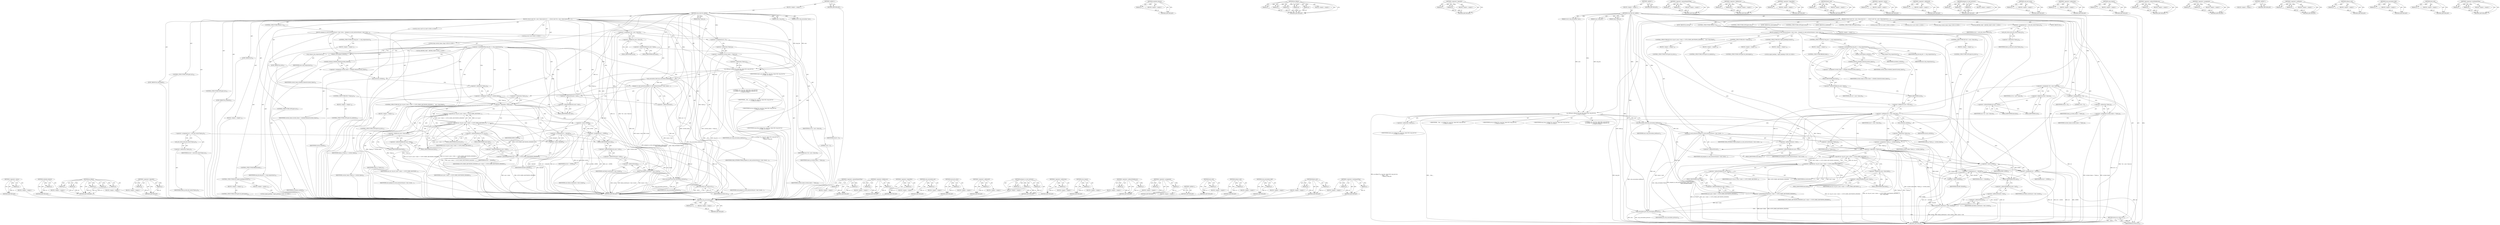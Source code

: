 digraph "&lt;operator&gt;.lessEqualsThan" {
vulnerable_259 [label=<(METHOD,sctp_association_put)>];
vulnerable_260 [label=<(PARAM,p1)>];
vulnerable_261 [label=<(BLOCK,&lt;empty&gt;,&lt;empty&gt;)>];
vulnerable_262 [label=<(METHOD_RETURN,ANY)>];
vulnerable_241 [label=<(METHOD,schedule_timeout)>];
vulnerable_242 [label=<(PARAM,p1)>];
vulnerable_243 [label=<(BLOCK,&lt;empty&gt;,&lt;empty&gt;)>];
vulnerable_244 [label=<(METHOD_RETURN,ANY)>];
vulnerable_192 [label=<(METHOD,pr_debug)>];
vulnerable_193 [label=<(PARAM,p1)>];
vulnerable_194 [label=<(PARAM,p2)>];
vulnerable_195 [label=<(PARAM,p3)>];
vulnerable_196 [label=<(PARAM,p4)>];
vulnerable_197 [label=<(PARAM,p5)>];
vulnerable_198 [label=<(BLOCK,&lt;empty&gt;,&lt;empty&gt;)>];
vulnerable_199 [label=<(METHOD_RETURN,ANY)>];
vulnerable_218 [label=<(METHOD,&lt;operator&gt;.logicalOr)>];
vulnerable_219 [label=<(PARAM,p1)>];
vulnerable_220 [label=<(PARAM,p2)>];
vulnerable_221 [label=<(BLOCK,&lt;empty&gt;,&lt;empty&gt;)>];
vulnerable_222 [label=<(METHOD_RETURN,ANY)>];
vulnerable_6 [label=<(METHOD,&lt;global&gt;)<SUB>1</SUB>>];
vulnerable_7 [label=<(BLOCK,&lt;empty&gt;,&lt;empty&gt;)<SUB>1</SUB>>];
vulnerable_8 [label=<(METHOD,sctp_wait_for_sndbuf)<SUB>1</SUB>>];
vulnerable_9 [label=<(PARAM,struct sctp_association *asoc)<SUB>1</SUB>>];
vulnerable_10 [label=<(PARAM,long *timeo_p)<SUB>1</SUB>>];
vulnerable_11 [label=<(PARAM,size_t msg_len)<SUB>2</SUB>>];
vulnerable_12 [label=<(BLOCK,{
	struct sock *sk = asoc-&gt;base.sk;
	int err = ...,{
	struct sock *sk = asoc-&gt;base.sk;
	int err = ...)<SUB>3</SUB>>];
vulnerable_13 [label="<(LOCAL,struct sock* sk: sock*)<SUB>4</SUB>>"];
vulnerable_14 [label=<(&lt;operator&gt;.assignment,*sk = asoc-&gt;base.sk)<SUB>4</SUB>>];
vulnerable_15 [label=<(IDENTIFIER,sk,*sk = asoc-&gt;base.sk)<SUB>4</SUB>>];
vulnerable_16 [label=<(&lt;operator&gt;.fieldAccess,asoc-&gt;base.sk)<SUB>4</SUB>>];
vulnerable_17 [label=<(&lt;operator&gt;.indirectFieldAccess,asoc-&gt;base)<SUB>4</SUB>>];
vulnerable_18 [label=<(IDENTIFIER,asoc,*sk = asoc-&gt;base.sk)<SUB>4</SUB>>];
vulnerable_19 [label=<(FIELD_IDENTIFIER,base,base)<SUB>4</SUB>>];
vulnerable_20 [label=<(FIELD_IDENTIFIER,sk,sk)<SUB>4</SUB>>];
vulnerable_21 [label="<(LOCAL,int err: int)<SUB>5</SUB>>"];
vulnerable_22 [label=<(&lt;operator&gt;.assignment,err = 0)<SUB>5</SUB>>];
vulnerable_23 [label=<(IDENTIFIER,err,err = 0)<SUB>5</SUB>>];
vulnerable_24 [label=<(LITERAL,0,err = 0)<SUB>5</SUB>>];
vulnerable_25 [label="<(LOCAL,long current_timeo: long)<SUB>6</SUB>>"];
vulnerable_26 [label=<(&lt;operator&gt;.assignment,current_timeo = *timeo_p)<SUB>6</SUB>>];
vulnerable_27 [label=<(IDENTIFIER,current_timeo,current_timeo = *timeo_p)<SUB>6</SUB>>];
vulnerable_28 [label=<(&lt;operator&gt;.indirection,*timeo_p)<SUB>6</SUB>>];
vulnerable_29 [label=<(IDENTIFIER,timeo_p,current_timeo = *timeo_p)<SUB>6</SUB>>];
vulnerable_30 [label="<(LOCAL,DEFINE_WAIT : DEFINE_WAIT)<SUB>7</SUB>>"];
vulnerable_31 [label="<(pr_debug,pr_debug(&quot;%s: asoc:%p, timeo:%ld, msg_len:%zu\n...)<SUB>9</SUB>>"];
vulnerable_32 [label="<(LITERAL,&quot;%s: asoc:%p, timeo:%ld, msg_len:%zu\n&quot;,pr_debug(&quot;%s: asoc:%p, timeo:%ld, msg_len:%zu\n...)<SUB>9</SUB>>"];
vulnerable_33 [label="<(IDENTIFIER,__func__,pr_debug(&quot;%s: asoc:%p, timeo:%ld, msg_len:%zu\n...)<SUB>9</SUB>>"];
vulnerable_34 [label="<(IDENTIFIER,asoc,pr_debug(&quot;%s: asoc:%p, timeo:%ld, msg_len:%zu\n...)<SUB>9</SUB>>"];
vulnerable_35 [label=<(&lt;operator&gt;.indirection,*timeo_p)<SUB>10</SUB>>];
vulnerable_36 [label="<(IDENTIFIER,timeo_p,pr_debug(&quot;%s: asoc:%p, timeo:%ld, msg_len:%zu\n...)<SUB>10</SUB>>"];
vulnerable_37 [label="<(IDENTIFIER,msg_len,pr_debug(&quot;%s: asoc:%p, timeo:%ld, msg_len:%zu\n...)<SUB>10</SUB>>"];
vulnerable_38 [label=<(sctp_association_hold,sctp_association_hold(asoc))<SUB>13</SUB>>];
vulnerable_39 [label=<(IDENTIFIER,asoc,sctp_association_hold(asoc))<SUB>13</SUB>>];
vulnerable_40 [label=<(CONTROL_STRUCTURE,FOR,for (;;))<SUB>16</SUB>>];
vulnerable_41 [label=<(BLOCK,&lt;empty&gt;,&lt;empty&gt;)<SUB>16</SUB>>];
vulnerable_42 [label=<(BLOCK,{
		prepare_to_wait_exclusive(&amp;asoc-&gt;wait, &amp;wai...,{
		prepare_to_wait_exclusive(&amp;asoc-&gt;wait, &amp;wai...)<SUB>16</SUB>>];
vulnerable_43 [label=<(prepare_to_wait_exclusive,prepare_to_wait_exclusive(&amp;asoc-&gt;wait, &amp;wait,
	...)<SUB>17</SUB>>];
vulnerable_44 [label=<(&lt;operator&gt;.addressOf,&amp;asoc-&gt;wait)<SUB>17</SUB>>];
vulnerable_45 [label=<(&lt;operator&gt;.indirectFieldAccess,asoc-&gt;wait)<SUB>17</SUB>>];
vulnerable_46 [label=<(IDENTIFIER,asoc,prepare_to_wait_exclusive(&amp;asoc-&gt;wait, &amp;wait,
	...)<SUB>17</SUB>>];
vulnerable_47 [label=<(FIELD_IDENTIFIER,wait,wait)<SUB>17</SUB>>];
vulnerable_48 [label=<(&lt;operator&gt;.addressOf,&amp;wait)<SUB>17</SUB>>];
vulnerable_49 [label=<(IDENTIFIER,wait,prepare_to_wait_exclusive(&amp;asoc-&gt;wait, &amp;wait,
	...)<SUB>17</SUB>>];
vulnerable_50 [label=<(IDENTIFIER,TASK_INTERRUPTIBLE,prepare_to_wait_exclusive(&amp;asoc-&gt;wait, &amp;wait,
	...)<SUB>18</SUB>>];
vulnerable_51 [label=<(CONTROL_STRUCTURE,IF,if (!*timeo_p))<SUB>19</SUB>>];
vulnerable_52 [label=<(&lt;operator&gt;.logicalNot,!*timeo_p)<SUB>19</SUB>>];
vulnerable_53 [label=<(&lt;operator&gt;.indirection,*timeo_p)<SUB>19</SUB>>];
vulnerable_54 [label=<(IDENTIFIER,timeo_p,!*timeo_p)<SUB>19</SUB>>];
vulnerable_55 [label=<(BLOCK,&lt;empty&gt;,&lt;empty&gt;)<SUB>20</SUB>>];
vulnerable_56 [label=<(CONTROL_STRUCTURE,GOTO,goto do_nonblock;)<SUB>20</SUB>>];
vulnerable_57 [label=<(CONTROL_STRUCTURE,IF,if (sk-&gt;sk_err || asoc-&gt;state &gt;= SCTP_STATE_SHUTDOWN_PENDING ||
		    asoc-&gt;base.dead))<SUB>21</SUB>>];
vulnerable_58 [label=<(&lt;operator&gt;.logicalOr,sk-&gt;sk_err || asoc-&gt;state &gt;= SCTP_STATE_SHUTDOW...)<SUB>21</SUB>>];
vulnerable_59 [label=<(&lt;operator&gt;.logicalOr,sk-&gt;sk_err || asoc-&gt;state &gt;= SCTP_STATE_SHUTDOW...)<SUB>21</SUB>>];
vulnerable_60 [label=<(&lt;operator&gt;.indirectFieldAccess,sk-&gt;sk_err)<SUB>21</SUB>>];
vulnerable_61 [label=<(IDENTIFIER,sk,sk-&gt;sk_err || asoc-&gt;state &gt;= SCTP_STATE_SHUTDOW...)<SUB>21</SUB>>];
vulnerable_62 [label=<(FIELD_IDENTIFIER,sk_err,sk_err)<SUB>21</SUB>>];
vulnerable_63 [label=<(&lt;operator&gt;.greaterEqualsThan,asoc-&gt;state &gt;= SCTP_STATE_SHUTDOWN_PENDING)<SUB>21</SUB>>];
vulnerable_64 [label=<(&lt;operator&gt;.indirectFieldAccess,asoc-&gt;state)<SUB>21</SUB>>];
vulnerable_65 [label=<(IDENTIFIER,asoc,asoc-&gt;state &gt;= SCTP_STATE_SHUTDOWN_PENDING)<SUB>21</SUB>>];
vulnerable_66 [label=<(FIELD_IDENTIFIER,state,state)<SUB>21</SUB>>];
vulnerable_67 [label=<(IDENTIFIER,SCTP_STATE_SHUTDOWN_PENDING,asoc-&gt;state &gt;= SCTP_STATE_SHUTDOWN_PENDING)<SUB>21</SUB>>];
vulnerable_68 [label=<(&lt;operator&gt;.fieldAccess,asoc-&gt;base.dead)<SUB>22</SUB>>];
vulnerable_69 [label=<(&lt;operator&gt;.indirectFieldAccess,asoc-&gt;base)<SUB>22</SUB>>];
vulnerable_70 [label=<(IDENTIFIER,asoc,sk-&gt;sk_err || asoc-&gt;state &gt;= SCTP_STATE_SHUTDOW...)<SUB>22</SUB>>];
vulnerable_71 [label=<(FIELD_IDENTIFIER,base,base)<SUB>22</SUB>>];
vulnerable_72 [label=<(FIELD_IDENTIFIER,dead,dead)<SUB>22</SUB>>];
vulnerable_73 [label=<(BLOCK,&lt;empty&gt;,&lt;empty&gt;)<SUB>23</SUB>>];
vulnerable_74 [label=<(CONTROL_STRUCTURE,GOTO,goto do_error;)<SUB>23</SUB>>];
vulnerable_75 [label=<(CONTROL_STRUCTURE,IF,if (signal_pending(current)))<SUB>24</SUB>>];
vulnerable_76 [label=<(BLOCK,&lt;empty&gt;,&lt;empty&gt;)<SUB>24</SUB>>];
vulnerable_77 [label="<(LOCAL,signal_pending : signal_pending)<SUB>24</SUB>>"];
vulnerable_78 [label=<(BLOCK,&lt;empty&gt;,&lt;empty&gt;)<SUB>25</SUB>>];
vulnerable_79 [label=<(CONTROL_STRUCTURE,GOTO,goto do_interrupted;)<SUB>25</SUB>>];
vulnerable_80 [label=<(CONTROL_STRUCTURE,IF,if (msg_len &lt;= sctp_wspace(asoc)))<SUB>26</SUB>>];
vulnerable_81 [label=<(&lt;operator&gt;.lessEqualsThan,msg_len &lt;= sctp_wspace(asoc))<SUB>26</SUB>>];
vulnerable_82 [label=<(IDENTIFIER,msg_len,msg_len &lt;= sctp_wspace(asoc))<SUB>26</SUB>>];
vulnerable_83 [label=<(sctp_wspace,sctp_wspace(asoc))<SUB>26</SUB>>];
vulnerable_84 [label=<(IDENTIFIER,asoc,sctp_wspace(asoc))<SUB>26</SUB>>];
vulnerable_85 [label=<(BLOCK,&lt;empty&gt;,&lt;empty&gt;)<SUB>27</SUB>>];
vulnerable_86 [label=<(CONTROL_STRUCTURE,BREAK,break;)<SUB>27</SUB>>];
vulnerable_87 [label=<(release_sock,release_sock(sk))<SUB>32</SUB>>];
vulnerable_88 [label=<(IDENTIFIER,sk,release_sock(sk))<SUB>32</SUB>>];
vulnerable_89 [label=<(&lt;operator&gt;.assignment,current_timeo = schedule_timeout(current_timeo))<SUB>33</SUB>>];
vulnerable_90 [label=<(IDENTIFIER,current_timeo,current_timeo = schedule_timeout(current_timeo))<SUB>33</SUB>>];
vulnerable_91 [label=<(schedule_timeout,schedule_timeout(current_timeo))<SUB>33</SUB>>];
vulnerable_92 [label=<(IDENTIFIER,current_timeo,schedule_timeout(current_timeo))<SUB>33</SUB>>];
vulnerable_93 [label=<(CONTROL_STRUCTURE,IF,if (sk != asoc-&gt;base.sk))<SUB>34</SUB>>];
vulnerable_94 [label=<(&lt;operator&gt;.notEquals,sk != asoc-&gt;base.sk)<SUB>34</SUB>>];
vulnerable_95 [label=<(IDENTIFIER,sk,sk != asoc-&gt;base.sk)<SUB>34</SUB>>];
vulnerable_96 [label=<(&lt;operator&gt;.fieldAccess,asoc-&gt;base.sk)<SUB>34</SUB>>];
vulnerable_97 [label=<(&lt;operator&gt;.indirectFieldAccess,asoc-&gt;base)<SUB>34</SUB>>];
vulnerable_98 [label=<(IDENTIFIER,asoc,sk != asoc-&gt;base.sk)<SUB>34</SUB>>];
vulnerable_99 [label=<(FIELD_IDENTIFIER,base,base)<SUB>34</SUB>>];
vulnerable_100 [label=<(FIELD_IDENTIFIER,sk,sk)<SUB>34</SUB>>];
vulnerable_101 [label=<(BLOCK,&lt;empty&gt;,&lt;empty&gt;)<SUB>35</SUB>>];
vulnerable_102 [label=<(CONTROL_STRUCTURE,GOTO,goto do_error;)<SUB>35</SUB>>];
vulnerable_103 [label=<(lock_sock,lock_sock(sk))<SUB>36</SUB>>];
vulnerable_104 [label=<(IDENTIFIER,sk,lock_sock(sk))<SUB>36</SUB>>];
vulnerable_105 [label=<(&lt;operator&gt;.assignment,*timeo_p = current_timeo)<SUB>38</SUB>>];
vulnerable_106 [label=<(&lt;operator&gt;.indirection,*timeo_p)<SUB>38</SUB>>];
vulnerable_107 [label=<(IDENTIFIER,timeo_p,*timeo_p = current_timeo)<SUB>38</SUB>>];
vulnerable_108 [label=<(IDENTIFIER,current_timeo,*timeo_p = current_timeo)<SUB>38</SUB>>];
vulnerable_109 [label=<(JUMP_TARGET,out)<SUB>41</SUB>>];
vulnerable_110 [label=<(finish_wait,finish_wait(&amp;asoc-&gt;wait, &amp;wait))<SUB>42</SUB>>];
vulnerable_111 [label=<(&lt;operator&gt;.addressOf,&amp;asoc-&gt;wait)<SUB>42</SUB>>];
vulnerable_112 [label=<(&lt;operator&gt;.indirectFieldAccess,asoc-&gt;wait)<SUB>42</SUB>>];
vulnerable_113 [label=<(IDENTIFIER,asoc,finish_wait(&amp;asoc-&gt;wait, &amp;wait))<SUB>42</SUB>>];
vulnerable_114 [label=<(FIELD_IDENTIFIER,wait,wait)<SUB>42</SUB>>];
vulnerable_115 [label=<(&lt;operator&gt;.addressOf,&amp;wait)<SUB>42</SUB>>];
vulnerable_116 [label=<(IDENTIFIER,wait,finish_wait(&amp;asoc-&gt;wait, &amp;wait))<SUB>42</SUB>>];
vulnerable_117 [label=<(sctp_association_put,sctp_association_put(asoc))<SUB>45</SUB>>];
vulnerable_118 [label=<(IDENTIFIER,asoc,sctp_association_put(asoc))<SUB>45</SUB>>];
vulnerable_119 [label=<(RETURN,return err;,return err;)<SUB>47</SUB>>];
vulnerable_120 [label=<(IDENTIFIER,err,return err;)<SUB>47</SUB>>];
vulnerable_121 [label=<(JUMP_TARGET,do_error)<SUB>49</SUB>>];
vulnerable_122 [label=<(&lt;operator&gt;.assignment,err = -EPIPE)<SUB>50</SUB>>];
vulnerable_123 [label=<(IDENTIFIER,err,err = -EPIPE)<SUB>50</SUB>>];
vulnerable_124 [label=<(&lt;operator&gt;.minus,-EPIPE)<SUB>50</SUB>>];
vulnerable_125 [label=<(IDENTIFIER,EPIPE,-EPIPE)<SUB>50</SUB>>];
vulnerable_126 [label=<(CONTROL_STRUCTURE,GOTO,goto out;)<SUB>51</SUB>>];
vulnerable_127 [label=<(JUMP_TARGET,do_interrupted)<SUB>53</SUB>>];
vulnerable_128 [label=<(&lt;operator&gt;.assignment,err = sock_intr_errno(*timeo_p))<SUB>54</SUB>>];
vulnerable_129 [label=<(IDENTIFIER,err,err = sock_intr_errno(*timeo_p))<SUB>54</SUB>>];
vulnerable_130 [label=<(sock_intr_errno,sock_intr_errno(*timeo_p))<SUB>54</SUB>>];
vulnerable_131 [label=<(&lt;operator&gt;.indirection,*timeo_p)<SUB>54</SUB>>];
vulnerable_132 [label=<(IDENTIFIER,timeo_p,sock_intr_errno(*timeo_p))<SUB>54</SUB>>];
vulnerable_133 [label=<(CONTROL_STRUCTURE,GOTO,goto out;)<SUB>55</SUB>>];
vulnerable_134 [label=<(JUMP_TARGET,do_nonblock)<SUB>57</SUB>>];
vulnerable_135 [label=<(&lt;operator&gt;.assignment,err = -EAGAIN)<SUB>58</SUB>>];
vulnerable_136 [label=<(IDENTIFIER,err,err = -EAGAIN)<SUB>58</SUB>>];
vulnerable_137 [label=<(&lt;operator&gt;.minus,-EAGAIN)<SUB>58</SUB>>];
vulnerable_138 [label=<(IDENTIFIER,EAGAIN,-EAGAIN)<SUB>58</SUB>>];
vulnerable_139 [label=<(CONTROL_STRUCTURE,GOTO,goto out;)<SUB>59</SUB>>];
vulnerable_140 [label=<(METHOD_RETURN,int)<SUB>1</SUB>>];
vulnerable_142 [label=<(METHOD_RETURN,ANY)<SUB>1</SUB>>];
vulnerable_223 [label=<(METHOD,&lt;operator&gt;.greaterEqualsThan)>];
vulnerable_224 [label=<(PARAM,p1)>];
vulnerable_225 [label=<(PARAM,p2)>];
vulnerable_226 [label=<(BLOCK,&lt;empty&gt;,&lt;empty&gt;)>];
vulnerable_227 [label=<(METHOD_RETURN,ANY)>];
vulnerable_178 [label=<(METHOD,&lt;operator&gt;.fieldAccess)>];
vulnerable_179 [label=<(PARAM,p1)>];
vulnerable_180 [label=<(PARAM,p2)>];
vulnerable_181 [label=<(BLOCK,&lt;empty&gt;,&lt;empty&gt;)>];
vulnerable_182 [label=<(METHOD_RETURN,ANY)>];
vulnerable_214 [label=<(METHOD,&lt;operator&gt;.logicalNot)>];
vulnerable_215 [label=<(PARAM,p1)>];
vulnerable_216 [label=<(BLOCK,&lt;empty&gt;,&lt;empty&gt;)>];
vulnerable_217 [label=<(METHOD_RETURN,ANY)>];
vulnerable_254 [label=<(METHOD,finish_wait)>];
vulnerable_255 [label=<(PARAM,p1)>];
vulnerable_256 [label=<(PARAM,p2)>];
vulnerable_257 [label=<(BLOCK,&lt;empty&gt;,&lt;empty&gt;)>];
vulnerable_258 [label=<(METHOD_RETURN,ANY)>];
vulnerable_263 [label=<(METHOD,&lt;operator&gt;.minus)>];
vulnerable_264 [label=<(PARAM,p1)>];
vulnerable_265 [label=<(BLOCK,&lt;empty&gt;,&lt;empty&gt;)>];
vulnerable_266 [label=<(METHOD_RETURN,ANY)>];
vulnerable_210 [label=<(METHOD,&lt;operator&gt;.addressOf)>];
vulnerable_211 [label=<(PARAM,p1)>];
vulnerable_212 [label=<(BLOCK,&lt;empty&gt;,&lt;empty&gt;)>];
vulnerable_213 [label=<(METHOD_RETURN,ANY)>];
vulnerable_204 [label=<(METHOD,prepare_to_wait_exclusive)>];
vulnerable_205 [label=<(PARAM,p1)>];
vulnerable_206 [label=<(PARAM,p2)>];
vulnerable_207 [label=<(PARAM,p3)>];
vulnerable_208 [label=<(BLOCK,&lt;empty&gt;,&lt;empty&gt;)>];
vulnerable_209 [label=<(METHOD_RETURN,ANY)>];
vulnerable_267 [label=<(METHOD,sock_intr_errno)>];
vulnerable_268 [label=<(PARAM,p1)>];
vulnerable_269 [label=<(BLOCK,&lt;empty&gt;,&lt;empty&gt;)>];
vulnerable_270 [label=<(METHOD_RETURN,ANY)>];
vulnerable_188 [label=<(METHOD,&lt;operator&gt;.indirection)>];
vulnerable_189 [label=<(PARAM,p1)>];
vulnerable_190 [label=<(BLOCK,&lt;empty&gt;,&lt;empty&gt;)>];
vulnerable_191 [label=<(METHOD_RETURN,ANY)>];
vulnerable_233 [label=<(METHOD,sctp_wspace)>];
vulnerable_234 [label=<(PARAM,p1)>];
vulnerable_235 [label=<(BLOCK,&lt;empty&gt;,&lt;empty&gt;)>];
vulnerable_236 [label=<(METHOD_RETURN,ANY)>];
vulnerable_183 [label=<(METHOD,&lt;operator&gt;.indirectFieldAccess)>];
vulnerable_184 [label=<(PARAM,p1)>];
vulnerable_185 [label=<(PARAM,p2)>];
vulnerable_186 [label=<(BLOCK,&lt;empty&gt;,&lt;empty&gt;)>];
vulnerable_187 [label=<(METHOD_RETURN,ANY)>];
vulnerable_173 [label=<(METHOD,&lt;operator&gt;.assignment)>];
vulnerable_174 [label=<(PARAM,p1)>];
vulnerable_175 [label=<(PARAM,p2)>];
vulnerable_176 [label=<(BLOCK,&lt;empty&gt;,&lt;empty&gt;)>];
vulnerable_177 [label=<(METHOD_RETURN,ANY)>];
vulnerable_167 [label=<(METHOD,&lt;global&gt;)<SUB>1</SUB>>];
vulnerable_168 [label=<(BLOCK,&lt;empty&gt;,&lt;empty&gt;)>];
vulnerable_169 [label=<(METHOD_RETURN,ANY)>];
vulnerable_245 [label=<(METHOD,&lt;operator&gt;.notEquals)>];
vulnerable_246 [label=<(PARAM,p1)>];
vulnerable_247 [label=<(PARAM,p2)>];
vulnerable_248 [label=<(BLOCK,&lt;empty&gt;,&lt;empty&gt;)>];
vulnerable_249 [label=<(METHOD_RETURN,ANY)>];
vulnerable_237 [label=<(METHOD,release_sock)>];
vulnerable_238 [label=<(PARAM,p1)>];
vulnerable_239 [label=<(BLOCK,&lt;empty&gt;,&lt;empty&gt;)>];
vulnerable_240 [label=<(METHOD_RETURN,ANY)>];
vulnerable_200 [label=<(METHOD,sctp_association_hold)>];
vulnerable_201 [label=<(PARAM,p1)>];
vulnerable_202 [label=<(BLOCK,&lt;empty&gt;,&lt;empty&gt;)>];
vulnerable_203 [label=<(METHOD_RETURN,ANY)>];
vulnerable_250 [label=<(METHOD,lock_sock)>];
vulnerable_251 [label=<(PARAM,p1)>];
vulnerable_252 [label=<(BLOCK,&lt;empty&gt;,&lt;empty&gt;)>];
vulnerable_253 [label=<(METHOD_RETURN,ANY)>];
vulnerable_228 [label=<(METHOD,&lt;operator&gt;.lessEqualsThan)>];
vulnerable_229 [label=<(PARAM,p1)>];
vulnerable_230 [label=<(PARAM,p2)>];
vulnerable_231 [label=<(BLOCK,&lt;empty&gt;,&lt;empty&gt;)>];
vulnerable_232 [label=<(METHOD_RETURN,ANY)>];
fixed_248 [label=<(METHOD,&lt;operator&gt;.minus)>];
fixed_249 [label=<(PARAM,p1)>];
fixed_250 [label=<(BLOCK,&lt;empty&gt;,&lt;empty&gt;)>];
fixed_251 [label=<(METHOD_RETURN,ANY)>];
fixed_231 [label=<(METHOD,schedule_timeout)>];
fixed_232 [label=<(PARAM,p1)>];
fixed_233 [label=<(BLOCK,&lt;empty&gt;,&lt;empty&gt;)>];
fixed_234 [label=<(METHOD_RETURN,ANY)>];
fixed_182 [label=<(METHOD,pr_debug)>];
fixed_183 [label=<(PARAM,p1)>];
fixed_184 [label=<(PARAM,p2)>];
fixed_185 [label=<(PARAM,p3)>];
fixed_186 [label=<(PARAM,p4)>];
fixed_187 [label=<(PARAM,p5)>];
fixed_188 [label=<(BLOCK,&lt;empty&gt;,&lt;empty&gt;)>];
fixed_189 [label=<(METHOD_RETURN,ANY)>];
fixed_208 [label=<(METHOD,&lt;operator&gt;.logicalOr)>];
fixed_209 [label=<(PARAM,p1)>];
fixed_210 [label=<(PARAM,p2)>];
fixed_211 [label=<(BLOCK,&lt;empty&gt;,&lt;empty&gt;)>];
fixed_212 [label=<(METHOD_RETURN,ANY)>];
fixed_6 [label=<(METHOD,&lt;global&gt;)<SUB>1</SUB>>];
fixed_7 [label=<(BLOCK,&lt;empty&gt;,&lt;empty&gt;)<SUB>1</SUB>>];
fixed_8 [label=<(METHOD,sctp_wait_for_sndbuf)<SUB>1</SUB>>];
fixed_9 [label=<(PARAM,struct sctp_association *asoc)<SUB>1</SUB>>];
fixed_10 [label=<(PARAM,long *timeo_p)<SUB>1</SUB>>];
fixed_11 [label=<(PARAM,size_t msg_len)<SUB>2</SUB>>];
fixed_12 [label=<(BLOCK,{
	struct sock *sk = asoc-&gt;base.sk;
	int err = ...,{
	struct sock *sk = asoc-&gt;base.sk;
	int err = ...)<SUB>3</SUB>>];
fixed_13 [label="<(LOCAL,struct sock* sk: sock*)<SUB>4</SUB>>"];
fixed_14 [label=<(&lt;operator&gt;.assignment,*sk = asoc-&gt;base.sk)<SUB>4</SUB>>];
fixed_15 [label=<(IDENTIFIER,sk,*sk = asoc-&gt;base.sk)<SUB>4</SUB>>];
fixed_16 [label=<(&lt;operator&gt;.fieldAccess,asoc-&gt;base.sk)<SUB>4</SUB>>];
fixed_17 [label=<(&lt;operator&gt;.indirectFieldAccess,asoc-&gt;base)<SUB>4</SUB>>];
fixed_18 [label=<(IDENTIFIER,asoc,*sk = asoc-&gt;base.sk)<SUB>4</SUB>>];
fixed_19 [label=<(FIELD_IDENTIFIER,base,base)<SUB>4</SUB>>];
fixed_20 [label=<(FIELD_IDENTIFIER,sk,sk)<SUB>4</SUB>>];
fixed_21 [label="<(LOCAL,int err: int)<SUB>5</SUB>>"];
fixed_22 [label=<(&lt;operator&gt;.assignment,err = 0)<SUB>5</SUB>>];
fixed_23 [label=<(IDENTIFIER,err,err = 0)<SUB>5</SUB>>];
fixed_24 [label=<(LITERAL,0,err = 0)<SUB>5</SUB>>];
fixed_25 [label="<(LOCAL,long current_timeo: long)<SUB>6</SUB>>"];
fixed_26 [label=<(&lt;operator&gt;.assignment,current_timeo = *timeo_p)<SUB>6</SUB>>];
fixed_27 [label=<(IDENTIFIER,current_timeo,current_timeo = *timeo_p)<SUB>6</SUB>>];
fixed_28 [label=<(&lt;operator&gt;.indirection,*timeo_p)<SUB>6</SUB>>];
fixed_29 [label=<(IDENTIFIER,timeo_p,current_timeo = *timeo_p)<SUB>6</SUB>>];
fixed_30 [label="<(LOCAL,DEFINE_WAIT : DEFINE_WAIT)<SUB>7</SUB>>"];
fixed_31 [label="<(pr_debug,pr_debug(&quot;%s: asoc:%p, timeo:%ld, msg_len:%zu\n...)<SUB>9</SUB>>"];
fixed_32 [label="<(LITERAL,&quot;%s: asoc:%p, timeo:%ld, msg_len:%zu\n&quot;,pr_debug(&quot;%s: asoc:%p, timeo:%ld, msg_len:%zu\n...)<SUB>9</SUB>>"];
fixed_33 [label="<(IDENTIFIER,__func__,pr_debug(&quot;%s: asoc:%p, timeo:%ld, msg_len:%zu\n...)<SUB>9</SUB>>"];
fixed_34 [label="<(IDENTIFIER,asoc,pr_debug(&quot;%s: asoc:%p, timeo:%ld, msg_len:%zu\n...)<SUB>9</SUB>>"];
fixed_35 [label=<(&lt;operator&gt;.indirection,*timeo_p)<SUB>10</SUB>>];
fixed_36 [label="<(IDENTIFIER,timeo_p,pr_debug(&quot;%s: asoc:%p, timeo:%ld, msg_len:%zu\n...)<SUB>10</SUB>>"];
fixed_37 [label="<(IDENTIFIER,msg_len,pr_debug(&quot;%s: asoc:%p, timeo:%ld, msg_len:%zu\n...)<SUB>10</SUB>>"];
fixed_38 [label=<(sctp_association_hold,sctp_association_hold(asoc))<SUB>13</SUB>>];
fixed_39 [label=<(IDENTIFIER,asoc,sctp_association_hold(asoc))<SUB>13</SUB>>];
fixed_40 [label=<(CONTROL_STRUCTURE,FOR,for (;;))<SUB>16</SUB>>];
fixed_41 [label=<(BLOCK,&lt;empty&gt;,&lt;empty&gt;)<SUB>16</SUB>>];
fixed_42 [label=<(BLOCK,{
		prepare_to_wait_exclusive(&amp;asoc-&gt;wait, &amp;wai...,{
		prepare_to_wait_exclusive(&amp;asoc-&gt;wait, &amp;wai...)<SUB>16</SUB>>];
fixed_43 [label=<(prepare_to_wait_exclusive,prepare_to_wait_exclusive(&amp;asoc-&gt;wait, &amp;wait,
	...)<SUB>17</SUB>>];
fixed_44 [label=<(&lt;operator&gt;.addressOf,&amp;asoc-&gt;wait)<SUB>17</SUB>>];
fixed_45 [label=<(&lt;operator&gt;.indirectFieldAccess,asoc-&gt;wait)<SUB>17</SUB>>];
fixed_46 [label=<(IDENTIFIER,asoc,prepare_to_wait_exclusive(&amp;asoc-&gt;wait, &amp;wait,
	...)<SUB>17</SUB>>];
fixed_47 [label=<(FIELD_IDENTIFIER,wait,wait)<SUB>17</SUB>>];
fixed_48 [label=<(&lt;operator&gt;.addressOf,&amp;wait)<SUB>17</SUB>>];
fixed_49 [label=<(IDENTIFIER,wait,prepare_to_wait_exclusive(&amp;asoc-&gt;wait, &amp;wait,
	...)<SUB>17</SUB>>];
fixed_50 [label=<(IDENTIFIER,TASK_INTERRUPTIBLE,prepare_to_wait_exclusive(&amp;asoc-&gt;wait, &amp;wait,
	...)<SUB>18</SUB>>];
fixed_51 [label=<(CONTROL_STRUCTURE,IF,if (!*timeo_p))<SUB>19</SUB>>];
fixed_52 [label=<(&lt;operator&gt;.logicalNot,!*timeo_p)<SUB>19</SUB>>];
fixed_53 [label=<(&lt;operator&gt;.indirection,*timeo_p)<SUB>19</SUB>>];
fixed_54 [label=<(IDENTIFIER,timeo_p,!*timeo_p)<SUB>19</SUB>>];
fixed_55 [label=<(BLOCK,&lt;empty&gt;,&lt;empty&gt;)<SUB>20</SUB>>];
fixed_56 [label=<(CONTROL_STRUCTURE,GOTO,goto do_nonblock;)<SUB>20</SUB>>];
fixed_57 [label=<(CONTROL_STRUCTURE,IF,if (sk-&gt;sk_err || asoc-&gt;state &gt;= SCTP_STATE_SHUTDOWN_PENDING ||
		    asoc-&gt;base.dead))<SUB>21</SUB>>];
fixed_58 [label=<(&lt;operator&gt;.logicalOr,sk-&gt;sk_err || asoc-&gt;state &gt;= SCTP_STATE_SHUTDOW...)<SUB>21</SUB>>];
fixed_59 [label=<(&lt;operator&gt;.logicalOr,sk-&gt;sk_err || asoc-&gt;state &gt;= SCTP_STATE_SHUTDOW...)<SUB>21</SUB>>];
fixed_60 [label=<(&lt;operator&gt;.indirectFieldAccess,sk-&gt;sk_err)<SUB>21</SUB>>];
fixed_61 [label=<(IDENTIFIER,sk,sk-&gt;sk_err || asoc-&gt;state &gt;= SCTP_STATE_SHUTDOW...)<SUB>21</SUB>>];
fixed_62 [label=<(FIELD_IDENTIFIER,sk_err,sk_err)<SUB>21</SUB>>];
fixed_63 [label=<(&lt;operator&gt;.greaterEqualsThan,asoc-&gt;state &gt;= SCTP_STATE_SHUTDOWN_PENDING)<SUB>21</SUB>>];
fixed_64 [label=<(&lt;operator&gt;.indirectFieldAccess,asoc-&gt;state)<SUB>21</SUB>>];
fixed_65 [label=<(IDENTIFIER,asoc,asoc-&gt;state &gt;= SCTP_STATE_SHUTDOWN_PENDING)<SUB>21</SUB>>];
fixed_66 [label=<(FIELD_IDENTIFIER,state,state)<SUB>21</SUB>>];
fixed_67 [label=<(IDENTIFIER,SCTP_STATE_SHUTDOWN_PENDING,asoc-&gt;state &gt;= SCTP_STATE_SHUTDOWN_PENDING)<SUB>21</SUB>>];
fixed_68 [label=<(&lt;operator&gt;.fieldAccess,asoc-&gt;base.dead)<SUB>22</SUB>>];
fixed_69 [label=<(&lt;operator&gt;.indirectFieldAccess,asoc-&gt;base)<SUB>22</SUB>>];
fixed_70 [label=<(IDENTIFIER,asoc,sk-&gt;sk_err || asoc-&gt;state &gt;= SCTP_STATE_SHUTDOW...)<SUB>22</SUB>>];
fixed_71 [label=<(FIELD_IDENTIFIER,base,base)<SUB>22</SUB>>];
fixed_72 [label=<(FIELD_IDENTIFIER,dead,dead)<SUB>22</SUB>>];
fixed_73 [label=<(BLOCK,&lt;empty&gt;,&lt;empty&gt;)<SUB>23</SUB>>];
fixed_74 [label=<(CONTROL_STRUCTURE,GOTO,goto do_error;)<SUB>23</SUB>>];
fixed_75 [label=<(CONTROL_STRUCTURE,IF,if (signal_pending(current)))<SUB>24</SUB>>];
fixed_76 [label=<(BLOCK,&lt;empty&gt;,&lt;empty&gt;)<SUB>24</SUB>>];
fixed_77 [label="<(LOCAL,signal_pending : signal_pending)<SUB>24</SUB>>"];
fixed_78 [label=<(BLOCK,&lt;empty&gt;,&lt;empty&gt;)<SUB>25</SUB>>];
fixed_79 [label=<(CONTROL_STRUCTURE,GOTO,goto do_interrupted;)<SUB>25</SUB>>];
fixed_80 [label=<(CONTROL_STRUCTURE,IF,if (msg_len &lt;= sctp_wspace(asoc)))<SUB>26</SUB>>];
fixed_81 [label=<(&lt;operator&gt;.lessEqualsThan,msg_len &lt;= sctp_wspace(asoc))<SUB>26</SUB>>];
fixed_82 [label=<(IDENTIFIER,msg_len,msg_len &lt;= sctp_wspace(asoc))<SUB>26</SUB>>];
fixed_83 [label=<(sctp_wspace,sctp_wspace(asoc))<SUB>26</SUB>>];
fixed_84 [label=<(IDENTIFIER,asoc,sctp_wspace(asoc))<SUB>26</SUB>>];
fixed_85 [label=<(BLOCK,&lt;empty&gt;,&lt;empty&gt;)<SUB>27</SUB>>];
fixed_86 [label=<(CONTROL_STRUCTURE,BREAK,break;)<SUB>27</SUB>>];
fixed_87 [label=<(release_sock,release_sock(sk))<SUB>32</SUB>>];
fixed_88 [label=<(IDENTIFIER,sk,release_sock(sk))<SUB>32</SUB>>];
fixed_89 [label=<(&lt;operator&gt;.assignment,current_timeo = schedule_timeout(current_timeo))<SUB>33</SUB>>];
fixed_90 [label=<(IDENTIFIER,current_timeo,current_timeo = schedule_timeout(current_timeo))<SUB>33</SUB>>];
fixed_91 [label=<(schedule_timeout,schedule_timeout(current_timeo))<SUB>33</SUB>>];
fixed_92 [label=<(IDENTIFIER,current_timeo,schedule_timeout(current_timeo))<SUB>33</SUB>>];
fixed_93 [label=<(lock_sock,lock_sock(sk))<SUB>34</SUB>>];
fixed_94 [label=<(IDENTIFIER,sk,lock_sock(sk))<SUB>34</SUB>>];
fixed_95 [label=<(&lt;operator&gt;.assignment,*timeo_p = current_timeo)<SUB>36</SUB>>];
fixed_96 [label=<(&lt;operator&gt;.indirection,*timeo_p)<SUB>36</SUB>>];
fixed_97 [label=<(IDENTIFIER,timeo_p,*timeo_p = current_timeo)<SUB>36</SUB>>];
fixed_98 [label=<(IDENTIFIER,current_timeo,*timeo_p = current_timeo)<SUB>36</SUB>>];
fixed_99 [label=<(JUMP_TARGET,out)<SUB>39</SUB>>];
fixed_100 [label=<(finish_wait,finish_wait(&amp;asoc-&gt;wait, &amp;wait))<SUB>40</SUB>>];
fixed_101 [label=<(&lt;operator&gt;.addressOf,&amp;asoc-&gt;wait)<SUB>40</SUB>>];
fixed_102 [label=<(&lt;operator&gt;.indirectFieldAccess,asoc-&gt;wait)<SUB>40</SUB>>];
fixed_103 [label=<(IDENTIFIER,asoc,finish_wait(&amp;asoc-&gt;wait, &amp;wait))<SUB>40</SUB>>];
fixed_104 [label=<(FIELD_IDENTIFIER,wait,wait)<SUB>40</SUB>>];
fixed_105 [label=<(&lt;operator&gt;.addressOf,&amp;wait)<SUB>40</SUB>>];
fixed_106 [label=<(IDENTIFIER,wait,finish_wait(&amp;asoc-&gt;wait, &amp;wait))<SUB>40</SUB>>];
fixed_107 [label=<(sctp_association_put,sctp_association_put(asoc))<SUB>43</SUB>>];
fixed_108 [label=<(IDENTIFIER,asoc,sctp_association_put(asoc))<SUB>43</SUB>>];
fixed_109 [label=<(RETURN,return err;,return err;)<SUB>45</SUB>>];
fixed_110 [label=<(IDENTIFIER,err,return err;)<SUB>45</SUB>>];
fixed_111 [label=<(JUMP_TARGET,do_error)<SUB>47</SUB>>];
fixed_112 [label=<(&lt;operator&gt;.assignment,err = -EPIPE)<SUB>48</SUB>>];
fixed_113 [label=<(IDENTIFIER,err,err = -EPIPE)<SUB>48</SUB>>];
fixed_114 [label=<(&lt;operator&gt;.minus,-EPIPE)<SUB>48</SUB>>];
fixed_115 [label=<(IDENTIFIER,EPIPE,-EPIPE)<SUB>48</SUB>>];
fixed_116 [label=<(CONTROL_STRUCTURE,GOTO,goto out;)<SUB>49</SUB>>];
fixed_117 [label=<(JUMP_TARGET,do_interrupted)<SUB>51</SUB>>];
fixed_118 [label=<(&lt;operator&gt;.assignment,err = sock_intr_errno(*timeo_p))<SUB>52</SUB>>];
fixed_119 [label=<(IDENTIFIER,err,err = sock_intr_errno(*timeo_p))<SUB>52</SUB>>];
fixed_120 [label=<(sock_intr_errno,sock_intr_errno(*timeo_p))<SUB>52</SUB>>];
fixed_121 [label=<(&lt;operator&gt;.indirection,*timeo_p)<SUB>52</SUB>>];
fixed_122 [label=<(IDENTIFIER,timeo_p,sock_intr_errno(*timeo_p))<SUB>52</SUB>>];
fixed_123 [label=<(CONTROL_STRUCTURE,GOTO,goto out;)<SUB>53</SUB>>];
fixed_124 [label=<(JUMP_TARGET,do_nonblock)<SUB>55</SUB>>];
fixed_125 [label=<(&lt;operator&gt;.assignment,err = -EAGAIN)<SUB>56</SUB>>];
fixed_126 [label=<(IDENTIFIER,err,err = -EAGAIN)<SUB>56</SUB>>];
fixed_127 [label=<(&lt;operator&gt;.minus,-EAGAIN)<SUB>56</SUB>>];
fixed_128 [label=<(IDENTIFIER,EAGAIN,-EAGAIN)<SUB>56</SUB>>];
fixed_129 [label=<(CONTROL_STRUCTURE,GOTO,goto out;)<SUB>57</SUB>>];
fixed_130 [label=<(METHOD_RETURN,int)<SUB>1</SUB>>];
fixed_132 [label=<(METHOD_RETURN,ANY)<SUB>1</SUB>>];
fixed_213 [label=<(METHOD,&lt;operator&gt;.greaterEqualsThan)>];
fixed_214 [label=<(PARAM,p1)>];
fixed_215 [label=<(PARAM,p2)>];
fixed_216 [label=<(BLOCK,&lt;empty&gt;,&lt;empty&gt;)>];
fixed_217 [label=<(METHOD_RETURN,ANY)>];
fixed_168 [label=<(METHOD,&lt;operator&gt;.fieldAccess)>];
fixed_169 [label=<(PARAM,p1)>];
fixed_170 [label=<(PARAM,p2)>];
fixed_171 [label=<(BLOCK,&lt;empty&gt;,&lt;empty&gt;)>];
fixed_172 [label=<(METHOD_RETURN,ANY)>];
fixed_204 [label=<(METHOD,&lt;operator&gt;.logicalNot)>];
fixed_205 [label=<(PARAM,p1)>];
fixed_206 [label=<(BLOCK,&lt;empty&gt;,&lt;empty&gt;)>];
fixed_207 [label=<(METHOD_RETURN,ANY)>];
fixed_244 [label=<(METHOD,sctp_association_put)>];
fixed_245 [label=<(PARAM,p1)>];
fixed_246 [label=<(BLOCK,&lt;empty&gt;,&lt;empty&gt;)>];
fixed_247 [label=<(METHOD_RETURN,ANY)>];
fixed_252 [label=<(METHOD,sock_intr_errno)>];
fixed_253 [label=<(PARAM,p1)>];
fixed_254 [label=<(BLOCK,&lt;empty&gt;,&lt;empty&gt;)>];
fixed_255 [label=<(METHOD_RETURN,ANY)>];
fixed_200 [label=<(METHOD,&lt;operator&gt;.addressOf)>];
fixed_201 [label=<(PARAM,p1)>];
fixed_202 [label=<(BLOCK,&lt;empty&gt;,&lt;empty&gt;)>];
fixed_203 [label=<(METHOD_RETURN,ANY)>];
fixed_194 [label=<(METHOD,prepare_to_wait_exclusive)>];
fixed_195 [label=<(PARAM,p1)>];
fixed_196 [label=<(PARAM,p2)>];
fixed_197 [label=<(PARAM,p3)>];
fixed_198 [label=<(BLOCK,&lt;empty&gt;,&lt;empty&gt;)>];
fixed_199 [label=<(METHOD_RETURN,ANY)>];
fixed_178 [label=<(METHOD,&lt;operator&gt;.indirection)>];
fixed_179 [label=<(PARAM,p1)>];
fixed_180 [label=<(BLOCK,&lt;empty&gt;,&lt;empty&gt;)>];
fixed_181 [label=<(METHOD_RETURN,ANY)>];
fixed_223 [label=<(METHOD,sctp_wspace)>];
fixed_224 [label=<(PARAM,p1)>];
fixed_225 [label=<(BLOCK,&lt;empty&gt;,&lt;empty&gt;)>];
fixed_226 [label=<(METHOD_RETURN,ANY)>];
fixed_173 [label=<(METHOD,&lt;operator&gt;.indirectFieldAccess)>];
fixed_174 [label=<(PARAM,p1)>];
fixed_175 [label=<(PARAM,p2)>];
fixed_176 [label=<(BLOCK,&lt;empty&gt;,&lt;empty&gt;)>];
fixed_177 [label=<(METHOD_RETURN,ANY)>];
fixed_163 [label=<(METHOD,&lt;operator&gt;.assignment)>];
fixed_164 [label=<(PARAM,p1)>];
fixed_165 [label=<(PARAM,p2)>];
fixed_166 [label=<(BLOCK,&lt;empty&gt;,&lt;empty&gt;)>];
fixed_167 [label=<(METHOD_RETURN,ANY)>];
fixed_157 [label=<(METHOD,&lt;global&gt;)<SUB>1</SUB>>];
fixed_158 [label=<(BLOCK,&lt;empty&gt;,&lt;empty&gt;)>];
fixed_159 [label=<(METHOD_RETURN,ANY)>];
fixed_235 [label=<(METHOD,lock_sock)>];
fixed_236 [label=<(PARAM,p1)>];
fixed_237 [label=<(BLOCK,&lt;empty&gt;,&lt;empty&gt;)>];
fixed_238 [label=<(METHOD_RETURN,ANY)>];
fixed_227 [label=<(METHOD,release_sock)>];
fixed_228 [label=<(PARAM,p1)>];
fixed_229 [label=<(BLOCK,&lt;empty&gt;,&lt;empty&gt;)>];
fixed_230 [label=<(METHOD_RETURN,ANY)>];
fixed_190 [label=<(METHOD,sctp_association_hold)>];
fixed_191 [label=<(PARAM,p1)>];
fixed_192 [label=<(BLOCK,&lt;empty&gt;,&lt;empty&gt;)>];
fixed_193 [label=<(METHOD_RETURN,ANY)>];
fixed_239 [label=<(METHOD,finish_wait)>];
fixed_240 [label=<(PARAM,p1)>];
fixed_241 [label=<(PARAM,p2)>];
fixed_242 [label=<(BLOCK,&lt;empty&gt;,&lt;empty&gt;)>];
fixed_243 [label=<(METHOD_RETURN,ANY)>];
fixed_218 [label=<(METHOD,&lt;operator&gt;.lessEqualsThan)>];
fixed_219 [label=<(PARAM,p1)>];
fixed_220 [label=<(PARAM,p2)>];
fixed_221 [label=<(BLOCK,&lt;empty&gt;,&lt;empty&gt;)>];
fixed_222 [label=<(METHOD_RETURN,ANY)>];
vulnerable_259 -> vulnerable_260  [key=0, label="AST: "];
vulnerable_259 -> vulnerable_260  [key=1, label="DDG: "];
vulnerable_259 -> vulnerable_261  [key=0, label="AST: "];
vulnerable_259 -> vulnerable_262  [key=0, label="AST: "];
vulnerable_259 -> vulnerable_262  [key=1, label="CFG: "];
vulnerable_260 -> vulnerable_262  [key=0, label="DDG: p1"];
vulnerable_241 -> vulnerable_242  [key=0, label="AST: "];
vulnerable_241 -> vulnerable_242  [key=1, label="DDG: "];
vulnerable_241 -> vulnerable_243  [key=0, label="AST: "];
vulnerable_241 -> vulnerable_244  [key=0, label="AST: "];
vulnerable_241 -> vulnerable_244  [key=1, label="CFG: "];
vulnerable_242 -> vulnerable_244  [key=0, label="DDG: p1"];
vulnerable_192 -> vulnerable_193  [key=0, label="AST: "];
vulnerable_192 -> vulnerable_193  [key=1, label="DDG: "];
vulnerable_192 -> vulnerable_198  [key=0, label="AST: "];
vulnerable_192 -> vulnerable_194  [key=0, label="AST: "];
vulnerable_192 -> vulnerable_194  [key=1, label="DDG: "];
vulnerable_192 -> vulnerable_199  [key=0, label="AST: "];
vulnerable_192 -> vulnerable_199  [key=1, label="CFG: "];
vulnerable_192 -> vulnerable_195  [key=0, label="AST: "];
vulnerable_192 -> vulnerable_195  [key=1, label="DDG: "];
vulnerable_192 -> vulnerable_196  [key=0, label="AST: "];
vulnerable_192 -> vulnerable_196  [key=1, label="DDG: "];
vulnerable_192 -> vulnerable_197  [key=0, label="AST: "];
vulnerable_192 -> vulnerable_197  [key=1, label="DDG: "];
vulnerable_193 -> vulnerable_199  [key=0, label="DDG: p1"];
vulnerable_194 -> vulnerable_199  [key=0, label="DDG: p2"];
vulnerable_195 -> vulnerable_199  [key=0, label="DDG: p3"];
vulnerable_196 -> vulnerable_199  [key=0, label="DDG: p4"];
vulnerable_197 -> vulnerable_199  [key=0, label="DDG: p5"];
vulnerable_218 -> vulnerable_219  [key=0, label="AST: "];
vulnerable_218 -> vulnerable_219  [key=1, label="DDG: "];
vulnerable_218 -> vulnerable_221  [key=0, label="AST: "];
vulnerable_218 -> vulnerable_220  [key=0, label="AST: "];
vulnerable_218 -> vulnerable_220  [key=1, label="DDG: "];
vulnerable_218 -> vulnerable_222  [key=0, label="AST: "];
vulnerable_218 -> vulnerable_222  [key=1, label="CFG: "];
vulnerable_219 -> vulnerable_222  [key=0, label="DDG: p1"];
vulnerable_220 -> vulnerable_222  [key=0, label="DDG: p2"];
vulnerable_6 -> vulnerable_7  [key=0, label="AST: "];
vulnerable_6 -> vulnerable_142  [key=0, label="AST: "];
vulnerable_6 -> vulnerable_142  [key=1, label="CFG: "];
vulnerable_7 -> vulnerable_8  [key=0, label="AST: "];
vulnerable_8 -> vulnerable_9  [key=0, label="AST: "];
vulnerable_8 -> vulnerable_9  [key=1, label="DDG: "];
vulnerable_8 -> vulnerable_10  [key=0, label="AST: "];
vulnerable_8 -> vulnerable_10  [key=1, label="DDG: "];
vulnerable_8 -> vulnerable_11  [key=0, label="AST: "];
vulnerable_8 -> vulnerable_11  [key=1, label="DDG: "];
vulnerable_8 -> vulnerable_12  [key=0, label="AST: "];
vulnerable_8 -> vulnerable_140  [key=0, label="AST: "];
vulnerable_8 -> vulnerable_19  [key=0, label="CFG: "];
vulnerable_8 -> vulnerable_22  [key=0, label="DDG: "];
vulnerable_8 -> vulnerable_31  [key=0, label="DDG: "];
vulnerable_8 -> vulnerable_38  [key=0, label="DDG: "];
vulnerable_8 -> vulnerable_110  [key=0, label="DDG: "];
vulnerable_8 -> vulnerable_117  [key=0, label="DDG: "];
vulnerable_8 -> vulnerable_120  [key=0, label="DDG: "];
vulnerable_8 -> vulnerable_124  [key=0, label="DDG: "];
vulnerable_8 -> vulnerable_137  [key=0, label="DDG: "];
vulnerable_8 -> vulnerable_43  [key=0, label="DDG: "];
vulnerable_8 -> vulnerable_63  [key=0, label="DDG: "];
vulnerable_9 -> vulnerable_31  [key=0, label="DDG: asoc"];
vulnerable_10 -> vulnerable_140  [key=0, label="DDG: timeo_p"];
vulnerable_11 -> vulnerable_31  [key=0, label="DDG: msg_len"];
vulnerable_12 -> vulnerable_13  [key=0, label="AST: "];
vulnerable_12 -> vulnerable_14  [key=0, label="AST: "];
vulnerable_12 -> vulnerable_21  [key=0, label="AST: "];
vulnerable_12 -> vulnerable_22  [key=0, label="AST: "];
vulnerable_12 -> vulnerable_25  [key=0, label="AST: "];
vulnerable_12 -> vulnerable_26  [key=0, label="AST: "];
vulnerable_12 -> vulnerable_30  [key=0, label="AST: "];
vulnerable_12 -> vulnerable_31  [key=0, label="AST: "];
vulnerable_12 -> vulnerable_38  [key=0, label="AST: "];
vulnerable_12 -> vulnerable_40  [key=0, label="AST: "];
vulnerable_12 -> vulnerable_109  [key=0, label="AST: "];
vulnerable_12 -> vulnerable_110  [key=0, label="AST: "];
vulnerable_12 -> vulnerable_117  [key=0, label="AST: "];
vulnerable_12 -> vulnerable_119  [key=0, label="AST: "];
vulnerable_12 -> vulnerable_121  [key=0, label="AST: "];
vulnerable_12 -> vulnerable_122  [key=0, label="AST: "];
vulnerable_12 -> vulnerable_126  [key=0, label="AST: "];
vulnerable_12 -> vulnerable_127  [key=0, label="AST: "];
vulnerable_12 -> vulnerable_128  [key=0, label="AST: "];
vulnerable_12 -> vulnerable_133  [key=0, label="AST: "];
vulnerable_12 -> vulnerable_134  [key=0, label="AST: "];
vulnerable_12 -> vulnerable_135  [key=0, label="AST: "];
vulnerable_12 -> vulnerable_139  [key=0, label="AST: "];
vulnerable_14 -> vulnerable_15  [key=0, label="AST: "];
vulnerable_14 -> vulnerable_16  [key=0, label="AST: "];
vulnerable_14 -> vulnerable_22  [key=0, label="CFG: "];
vulnerable_14 -> vulnerable_140  [key=0, label="DDG: sk"];
vulnerable_14 -> vulnerable_140  [key=1, label="DDG: *sk = asoc-&gt;base.sk"];
vulnerable_14 -> vulnerable_59  [key=0, label="DDG: sk"];
vulnerable_16 -> vulnerable_17  [key=0, label="AST: "];
vulnerable_16 -> vulnerable_20  [key=0, label="AST: "];
vulnerable_16 -> vulnerable_14  [key=0, label="CFG: "];
vulnerable_17 -> vulnerable_18  [key=0, label="AST: "];
vulnerable_17 -> vulnerable_19  [key=0, label="AST: "];
vulnerable_17 -> vulnerable_20  [key=0, label="CFG: "];
vulnerable_19 -> vulnerable_17  [key=0, label="CFG: "];
vulnerable_20 -> vulnerable_16  [key=0, label="CFG: "];
vulnerable_22 -> vulnerable_23  [key=0, label="AST: "];
vulnerable_22 -> vulnerable_24  [key=0, label="AST: "];
vulnerable_22 -> vulnerable_28  [key=0, label="CFG: "];
vulnerable_22 -> vulnerable_140  [key=0, label="DDG: err = 0"];
vulnerable_26 -> vulnerable_27  [key=0, label="AST: "];
vulnerable_26 -> vulnerable_28  [key=0, label="AST: "];
vulnerable_26 -> vulnerable_35  [key=0, label="CFG: "];
vulnerable_26 -> vulnerable_140  [key=0, label="DDG: current_timeo"];
vulnerable_26 -> vulnerable_140  [key=1, label="DDG: current_timeo = *timeo_p"];
vulnerable_28 -> vulnerable_29  [key=0, label="AST: "];
vulnerable_28 -> vulnerable_26  [key=0, label="CFG: "];
vulnerable_31 -> vulnerable_32  [key=0, label="AST: "];
vulnerable_31 -> vulnerable_33  [key=0, label="AST: "];
vulnerable_31 -> vulnerable_34  [key=0, label="AST: "];
vulnerable_31 -> vulnerable_35  [key=0, label="AST: "];
vulnerable_31 -> vulnerable_37  [key=0, label="AST: "];
vulnerable_31 -> vulnerable_38  [key=0, label="CFG: "];
vulnerable_31 -> vulnerable_38  [key=1, label="DDG: asoc"];
vulnerable_31 -> vulnerable_140  [key=0, label="DDG: msg_len"];
vulnerable_31 -> vulnerable_140  [key=1, label="DDG: pr_debug(&quot;%s: asoc:%p, timeo:%ld, msg_len:%zu\n&quot;, __func__, asoc,
		 *timeo_p, msg_len)"];
vulnerable_31 -> vulnerable_140  [key=2, label="DDG: __func__"];
vulnerable_31 -> vulnerable_52  [key=0, label="DDG: *timeo_p"];
vulnerable_35 -> vulnerable_36  [key=0, label="AST: "];
vulnerable_35 -> vulnerable_31  [key=0, label="CFG: "];
vulnerable_38 -> vulnerable_39  [key=0, label="AST: "];
vulnerable_38 -> vulnerable_47  [key=0, label="CFG: "];
vulnerable_38 -> vulnerable_140  [key=0, label="DDG: sctp_association_hold(asoc)"];
vulnerable_38 -> vulnerable_110  [key=0, label="DDG: asoc"];
vulnerable_38 -> vulnerable_117  [key=0, label="DDG: asoc"];
vulnerable_38 -> vulnerable_43  [key=0, label="DDG: asoc"];
vulnerable_38 -> vulnerable_63  [key=0, label="DDG: asoc"];
vulnerable_40 -> vulnerable_41  [key=0, label="AST: "];
vulnerable_40 -> vulnerable_42  [key=0, label="AST: "];
vulnerable_42 -> vulnerable_43  [key=0, label="AST: "];
vulnerable_42 -> vulnerable_51  [key=0, label="AST: "];
vulnerable_42 -> vulnerable_57  [key=0, label="AST: "];
vulnerable_42 -> vulnerable_75  [key=0, label="AST: "];
vulnerable_42 -> vulnerable_80  [key=0, label="AST: "];
vulnerable_42 -> vulnerable_87  [key=0, label="AST: "];
vulnerable_42 -> vulnerable_89  [key=0, label="AST: "];
vulnerable_42 -> vulnerable_93  [key=0, label="AST: "];
vulnerable_42 -> vulnerable_103  [key=0, label="AST: "];
vulnerable_42 -> vulnerable_105  [key=0, label="AST: "];
vulnerable_43 -> vulnerable_44  [key=0, label="AST: "];
vulnerable_43 -> vulnerable_48  [key=0, label="AST: "];
vulnerable_43 -> vulnerable_50  [key=0, label="AST: "];
vulnerable_43 -> vulnerable_53  [key=0, label="CFG: "];
vulnerable_43 -> vulnerable_140  [key=0, label="DDG: prepare_to_wait_exclusive(&amp;asoc-&gt;wait, &amp;wait,
					  TASK_INTERRUPTIBLE)"];
vulnerable_43 -> vulnerable_140  [key=1, label="DDG: TASK_INTERRUPTIBLE"];
vulnerable_43 -> vulnerable_110  [key=0, label="DDG: &amp;asoc-&gt;wait"];
vulnerable_43 -> vulnerable_110  [key=1, label="DDG: &amp;wait"];
vulnerable_43 -> vulnerable_117  [key=0, label="DDG: &amp;asoc-&gt;wait"];
vulnerable_44 -> vulnerable_45  [key=0, label="AST: "];
vulnerable_44 -> vulnerable_48  [key=0, label="CFG: "];
vulnerable_45 -> vulnerable_46  [key=0, label="AST: "];
vulnerable_45 -> vulnerable_47  [key=0, label="AST: "];
vulnerable_45 -> vulnerable_44  [key=0, label="CFG: "];
vulnerable_47 -> vulnerable_45  [key=0, label="CFG: "];
vulnerable_48 -> vulnerable_49  [key=0, label="AST: "];
vulnerable_48 -> vulnerable_43  [key=0, label="CFG: "];
vulnerable_51 -> vulnerable_52  [key=0, label="AST: "];
vulnerable_51 -> vulnerable_55  [key=0, label="AST: "];
vulnerable_52 -> vulnerable_53  [key=0, label="AST: "];
vulnerable_52 -> vulnerable_137  [key=0, label="CFG: "];
vulnerable_52 -> vulnerable_137  [key=1, label="CDG: "];
vulnerable_52 -> vulnerable_62  [key=0, label="CFG: "];
vulnerable_52 -> vulnerable_62  [key=1, label="CDG: "];
vulnerable_52 -> vulnerable_140  [key=0, label="DDG: *timeo_p"];
vulnerable_52 -> vulnerable_140  [key=1, label="DDG: !*timeo_p"];
vulnerable_52 -> vulnerable_60  [key=0, label="CDG: "];
vulnerable_52 -> vulnerable_122  [key=0, label="CDG: "];
vulnerable_52 -> vulnerable_59  [key=0, label="CDG: "];
vulnerable_52 -> vulnerable_58  [key=0, label="CDG: "];
vulnerable_52 -> vulnerable_135  [key=0, label="CDG: "];
vulnerable_52 -> vulnerable_124  [key=0, label="CDG: "];
vulnerable_53 -> vulnerable_54  [key=0, label="AST: "];
vulnerable_53 -> vulnerable_52  [key=0, label="CFG: "];
vulnerable_55 -> vulnerable_56  [key=0, label="AST: "];
vulnerable_57 -> vulnerable_58  [key=0, label="AST: "];
vulnerable_57 -> vulnerable_73  [key=0, label="AST: "];
vulnerable_58 -> vulnerable_59  [key=0, label="AST: "];
vulnerable_58 -> vulnerable_68  [key=0, label="AST: "];
vulnerable_58 -> vulnerable_124  [key=0, label="CFG: "];
vulnerable_58 -> vulnerable_140  [key=0, label="DDG: sk-&gt;sk_err || asoc-&gt;state &gt;= SCTP_STATE_SHUTDOWN_PENDING"];
vulnerable_58 -> vulnerable_140  [key=1, label="DDG: sk-&gt;sk_err || asoc-&gt;state &gt;= SCTP_STATE_SHUTDOWN_PENDING ||
		    asoc-&gt;base.dead"];
vulnerable_59 -> vulnerable_60  [key=0, label="AST: "];
vulnerable_59 -> vulnerable_63  [key=0, label="AST: "];
vulnerable_59 -> vulnerable_58  [key=0, label="CFG: "];
vulnerable_59 -> vulnerable_58  [key=1, label="DDG: sk-&gt;sk_err"];
vulnerable_59 -> vulnerable_58  [key=2, label="DDG: asoc-&gt;state &gt;= SCTP_STATE_SHUTDOWN_PENDING"];
vulnerable_59 -> vulnerable_71  [key=0, label="CFG: "];
vulnerable_59 -> vulnerable_71  [key=1, label="CDG: "];
vulnerable_59 -> vulnerable_140  [key=0, label="DDG: sk-&gt;sk_err"];
vulnerable_59 -> vulnerable_140  [key=1, label="DDG: asoc-&gt;state &gt;= SCTP_STATE_SHUTDOWN_PENDING"];
vulnerable_59 -> vulnerable_68  [key=0, label="CDG: "];
vulnerable_59 -> vulnerable_72  [key=0, label="CDG: "];
vulnerable_59 -> vulnerable_69  [key=0, label="CDG: "];
vulnerable_60 -> vulnerable_61  [key=0, label="AST: "];
vulnerable_60 -> vulnerable_62  [key=0, label="AST: "];
vulnerable_60 -> vulnerable_59  [key=0, label="CFG: "];
vulnerable_60 -> vulnerable_66  [key=0, label="CFG: "];
vulnerable_60 -> vulnerable_66  [key=1, label="CDG: "];
vulnerable_60 -> vulnerable_64  [key=0, label="CDG: "];
vulnerable_60 -> vulnerable_63  [key=0, label="CDG: "];
vulnerable_62 -> vulnerable_60  [key=0, label="CFG: "];
vulnerable_63 -> vulnerable_64  [key=0, label="AST: "];
vulnerable_63 -> vulnerable_67  [key=0, label="AST: "];
vulnerable_63 -> vulnerable_59  [key=0, label="CFG: "];
vulnerable_63 -> vulnerable_59  [key=1, label="DDG: asoc-&gt;state"];
vulnerable_63 -> vulnerable_59  [key=2, label="DDG: SCTP_STATE_SHUTDOWN_PENDING"];
vulnerable_63 -> vulnerable_140  [key=0, label="DDG: asoc-&gt;state"];
vulnerable_63 -> vulnerable_140  [key=1, label="DDG: SCTP_STATE_SHUTDOWN_PENDING"];
vulnerable_63 -> vulnerable_117  [key=0, label="DDG: asoc-&gt;state"];
vulnerable_64 -> vulnerable_65  [key=0, label="AST: "];
vulnerable_64 -> vulnerable_66  [key=0, label="AST: "];
vulnerable_64 -> vulnerable_63  [key=0, label="CFG: "];
vulnerable_66 -> vulnerable_64  [key=0, label="CFG: "];
vulnerable_68 -> vulnerable_69  [key=0, label="AST: "];
vulnerable_68 -> vulnerable_72  [key=0, label="AST: "];
vulnerable_68 -> vulnerable_58  [key=0, label="CFG: "];
vulnerable_69 -> vulnerable_70  [key=0, label="AST: "];
vulnerable_69 -> vulnerable_71  [key=0, label="AST: "];
vulnerable_69 -> vulnerable_72  [key=0, label="CFG: "];
vulnerable_71 -> vulnerable_69  [key=0, label="CFG: "];
vulnerable_72 -> vulnerable_68  [key=0, label="CFG: "];
vulnerable_73 -> vulnerable_74  [key=0, label="AST: "];
vulnerable_75 -> vulnerable_76  [key=0, label="AST: "];
vulnerable_75 -> vulnerable_78  [key=0, label="AST: "];
vulnerable_76 -> vulnerable_77  [key=0, label="AST: "];
vulnerable_78 -> vulnerable_79  [key=0, label="AST: "];
vulnerable_80 -> vulnerable_81  [key=0, label="AST: "];
vulnerable_80 -> vulnerable_85  [key=0, label="AST: "];
vulnerable_81 -> vulnerable_82  [key=0, label="AST: "];
vulnerable_81 -> vulnerable_83  [key=0, label="AST: "];
vulnerable_81 -> vulnerable_114  [key=0, label="CFG: "];
vulnerable_81 -> vulnerable_87  [key=0, label="CFG: "];
vulnerable_81 -> vulnerable_87  [key=1, label="CDG: "];
vulnerable_81 -> vulnerable_94  [key=0, label="CDG: "];
vulnerable_81 -> vulnerable_96  [key=0, label="CDG: "];
vulnerable_81 -> vulnerable_89  [key=0, label="CDG: "];
vulnerable_81 -> vulnerable_99  [key=0, label="CDG: "];
vulnerable_81 -> vulnerable_97  [key=0, label="CDG: "];
vulnerable_81 -> vulnerable_91  [key=0, label="CDG: "];
vulnerable_81 -> vulnerable_100  [key=0, label="CDG: "];
vulnerable_83 -> vulnerable_84  [key=0, label="AST: "];
vulnerable_83 -> vulnerable_81  [key=0, label="CFG: "];
vulnerable_85 -> vulnerable_86  [key=0, label="AST: "];
vulnerable_87 -> vulnerable_88  [key=0, label="AST: "];
vulnerable_87 -> vulnerable_91  [key=0, label="CFG: "];
vulnerable_89 -> vulnerable_90  [key=0, label="AST: "];
vulnerable_89 -> vulnerable_91  [key=0, label="AST: "];
vulnerable_89 -> vulnerable_99  [key=0, label="CFG: "];
vulnerable_91 -> vulnerable_92  [key=0, label="AST: "];
vulnerable_91 -> vulnerable_89  [key=0, label="CFG: "];
vulnerable_93 -> vulnerable_94  [key=0, label="AST: "];
vulnerable_93 -> vulnerable_101  [key=0, label="AST: "];
vulnerable_94 -> vulnerable_95  [key=0, label="AST: "];
vulnerable_94 -> vulnerable_96  [key=0, label="AST: "];
vulnerable_94 -> vulnerable_124  [key=0, label="CFG: "];
vulnerable_94 -> vulnerable_124  [key=1, label="CDG: "];
vulnerable_94 -> vulnerable_103  [key=0, label="CFG: "];
vulnerable_94 -> vulnerable_103  [key=1, label="CDG: "];
vulnerable_94 -> vulnerable_47  [key=0, label="CDG: "];
vulnerable_94 -> vulnerable_48  [key=0, label="CDG: "];
vulnerable_94 -> vulnerable_52  [key=0, label="CDG: "];
vulnerable_94 -> vulnerable_122  [key=0, label="CDG: "];
vulnerable_94 -> vulnerable_45  [key=0, label="CDG: "];
vulnerable_94 -> vulnerable_106  [key=0, label="CDG: "];
vulnerable_94 -> vulnerable_44  [key=0, label="CDG: "];
vulnerable_94 -> vulnerable_43  [key=0, label="CDG: "];
vulnerable_94 -> vulnerable_105  [key=0, label="CDG: "];
vulnerable_94 -> vulnerable_53  [key=0, label="CDG: "];
vulnerable_96 -> vulnerable_97  [key=0, label="AST: "];
vulnerable_96 -> vulnerable_100  [key=0, label="AST: "];
vulnerable_96 -> vulnerable_94  [key=0, label="CFG: "];
vulnerable_97 -> vulnerable_98  [key=0, label="AST: "];
vulnerable_97 -> vulnerable_99  [key=0, label="AST: "];
vulnerable_97 -> vulnerable_100  [key=0, label="CFG: "];
vulnerable_99 -> vulnerable_97  [key=0, label="CFG: "];
vulnerable_100 -> vulnerable_96  [key=0, label="CFG: "];
vulnerable_101 -> vulnerable_102  [key=0, label="AST: "];
vulnerable_103 -> vulnerable_104  [key=0, label="AST: "];
vulnerable_103 -> vulnerable_106  [key=0, label="CFG: "];
vulnerable_105 -> vulnerable_106  [key=0, label="AST: "];
vulnerable_105 -> vulnerable_108  [key=0, label="AST: "];
vulnerable_105 -> vulnerable_47  [key=0, label="CFG: "];
vulnerable_105 -> vulnerable_140  [key=0, label="DDG: *timeo_p = current_timeo"];
vulnerable_105 -> vulnerable_140  [key=1, label="DDG: current_timeo"];
vulnerable_105 -> vulnerable_52  [key=0, label="DDG: *timeo_p"];
vulnerable_106 -> vulnerable_107  [key=0, label="AST: "];
vulnerable_106 -> vulnerable_105  [key=0, label="CFG: "];
vulnerable_110 -> vulnerable_111  [key=0, label="AST: "];
vulnerable_110 -> vulnerable_115  [key=0, label="AST: "];
vulnerable_110 -> vulnerable_117  [key=0, label="CFG: "];
vulnerable_110 -> vulnerable_140  [key=0, label="DDG: &amp;asoc-&gt;wait"];
vulnerable_110 -> vulnerable_140  [key=1, label="DDG: &amp;wait"];
vulnerable_110 -> vulnerable_140  [key=2, label="DDG: finish_wait(&amp;asoc-&gt;wait, &amp;wait)"];
vulnerable_111 -> vulnerable_112  [key=0, label="AST: "];
vulnerable_111 -> vulnerable_115  [key=0, label="CFG: "];
vulnerable_112 -> vulnerable_113  [key=0, label="AST: "];
vulnerable_112 -> vulnerable_114  [key=0, label="AST: "];
vulnerable_112 -> vulnerable_111  [key=0, label="CFG: "];
vulnerable_114 -> vulnerable_112  [key=0, label="CFG: "];
vulnerable_115 -> vulnerable_116  [key=0, label="AST: "];
vulnerable_115 -> vulnerable_110  [key=0, label="CFG: "];
vulnerable_117 -> vulnerable_118  [key=0, label="AST: "];
vulnerable_117 -> vulnerable_119  [key=0, label="CFG: "];
vulnerable_117 -> vulnerable_140  [key=0, label="DDG: asoc"];
vulnerable_117 -> vulnerable_140  [key=1, label="DDG: sctp_association_put(asoc)"];
vulnerable_119 -> vulnerable_120  [key=0, label="AST: "];
vulnerable_119 -> vulnerable_140  [key=0, label="CFG: "];
vulnerable_119 -> vulnerable_140  [key=1, label="DDG: &lt;RET&gt;"];
vulnerable_120 -> vulnerable_119  [key=0, label="DDG: err"];
vulnerable_122 -> vulnerable_123  [key=0, label="AST: "];
vulnerable_122 -> vulnerable_124  [key=0, label="AST: "];
vulnerable_122 -> vulnerable_114  [key=0, label="CFG: "];
vulnerable_122 -> vulnerable_140  [key=0, label="DDG: err"];
vulnerable_122 -> vulnerable_140  [key=1, label="DDG: -EPIPE"];
vulnerable_122 -> vulnerable_140  [key=2, label="DDG: err = -EPIPE"];
vulnerable_122 -> vulnerable_120  [key=0, label="DDG: err"];
vulnerable_124 -> vulnerable_125  [key=0, label="AST: "];
vulnerable_124 -> vulnerable_122  [key=0, label="CFG: "];
vulnerable_124 -> vulnerable_122  [key=1, label="DDG: EPIPE"];
vulnerable_124 -> vulnerable_140  [key=0, label="DDG: EPIPE"];
vulnerable_128 -> vulnerable_129  [key=0, label="AST: "];
vulnerable_128 -> vulnerable_130  [key=0, label="AST: "];
vulnerable_128 -> vulnerable_114  [key=0, label="CFG: "];
vulnerable_130 -> vulnerable_131  [key=0, label="AST: "];
vulnerable_130 -> vulnerable_128  [key=0, label="CFG: "];
vulnerable_131 -> vulnerable_132  [key=0, label="AST: "];
vulnerable_131 -> vulnerable_130  [key=0, label="CFG: "];
vulnerable_135 -> vulnerable_136  [key=0, label="AST: "];
vulnerable_135 -> vulnerable_137  [key=0, label="AST: "];
vulnerable_135 -> vulnerable_114  [key=0, label="CFG: "];
vulnerable_135 -> vulnerable_140  [key=0, label="DDG: err"];
vulnerable_135 -> vulnerable_140  [key=1, label="DDG: -EAGAIN"];
vulnerable_135 -> vulnerable_140  [key=2, label="DDG: err = -EAGAIN"];
vulnerable_135 -> vulnerable_120  [key=0, label="DDG: err"];
vulnerable_137 -> vulnerable_138  [key=0, label="AST: "];
vulnerable_137 -> vulnerable_135  [key=0, label="CFG: "];
vulnerable_137 -> vulnerable_135  [key=1, label="DDG: EAGAIN"];
vulnerable_137 -> vulnerable_140  [key=0, label="DDG: EAGAIN"];
vulnerable_223 -> vulnerable_224  [key=0, label="AST: "];
vulnerable_223 -> vulnerable_224  [key=1, label="DDG: "];
vulnerable_223 -> vulnerable_226  [key=0, label="AST: "];
vulnerable_223 -> vulnerable_225  [key=0, label="AST: "];
vulnerable_223 -> vulnerable_225  [key=1, label="DDG: "];
vulnerable_223 -> vulnerable_227  [key=0, label="AST: "];
vulnerable_223 -> vulnerable_227  [key=1, label="CFG: "];
vulnerable_224 -> vulnerable_227  [key=0, label="DDG: p1"];
vulnerable_225 -> vulnerable_227  [key=0, label="DDG: p2"];
vulnerable_178 -> vulnerable_179  [key=0, label="AST: "];
vulnerable_178 -> vulnerable_179  [key=1, label="DDG: "];
vulnerable_178 -> vulnerable_181  [key=0, label="AST: "];
vulnerable_178 -> vulnerable_180  [key=0, label="AST: "];
vulnerable_178 -> vulnerable_180  [key=1, label="DDG: "];
vulnerable_178 -> vulnerable_182  [key=0, label="AST: "];
vulnerable_178 -> vulnerable_182  [key=1, label="CFG: "];
vulnerable_179 -> vulnerable_182  [key=0, label="DDG: p1"];
vulnerable_180 -> vulnerable_182  [key=0, label="DDG: p2"];
vulnerable_214 -> vulnerable_215  [key=0, label="AST: "];
vulnerable_214 -> vulnerable_215  [key=1, label="DDG: "];
vulnerable_214 -> vulnerable_216  [key=0, label="AST: "];
vulnerable_214 -> vulnerable_217  [key=0, label="AST: "];
vulnerable_214 -> vulnerable_217  [key=1, label="CFG: "];
vulnerable_215 -> vulnerable_217  [key=0, label="DDG: p1"];
vulnerable_254 -> vulnerable_255  [key=0, label="AST: "];
vulnerable_254 -> vulnerable_255  [key=1, label="DDG: "];
vulnerable_254 -> vulnerable_257  [key=0, label="AST: "];
vulnerable_254 -> vulnerable_256  [key=0, label="AST: "];
vulnerable_254 -> vulnerable_256  [key=1, label="DDG: "];
vulnerable_254 -> vulnerable_258  [key=0, label="AST: "];
vulnerable_254 -> vulnerable_258  [key=1, label="CFG: "];
vulnerable_255 -> vulnerable_258  [key=0, label="DDG: p1"];
vulnerable_256 -> vulnerable_258  [key=0, label="DDG: p2"];
vulnerable_263 -> vulnerable_264  [key=0, label="AST: "];
vulnerable_263 -> vulnerable_264  [key=1, label="DDG: "];
vulnerable_263 -> vulnerable_265  [key=0, label="AST: "];
vulnerable_263 -> vulnerable_266  [key=0, label="AST: "];
vulnerable_263 -> vulnerable_266  [key=1, label="CFG: "];
vulnerable_264 -> vulnerable_266  [key=0, label="DDG: p1"];
vulnerable_210 -> vulnerable_211  [key=0, label="AST: "];
vulnerable_210 -> vulnerable_211  [key=1, label="DDG: "];
vulnerable_210 -> vulnerable_212  [key=0, label="AST: "];
vulnerable_210 -> vulnerable_213  [key=0, label="AST: "];
vulnerable_210 -> vulnerable_213  [key=1, label="CFG: "];
vulnerable_211 -> vulnerable_213  [key=0, label="DDG: p1"];
vulnerable_204 -> vulnerable_205  [key=0, label="AST: "];
vulnerable_204 -> vulnerable_205  [key=1, label="DDG: "];
vulnerable_204 -> vulnerable_208  [key=0, label="AST: "];
vulnerable_204 -> vulnerable_206  [key=0, label="AST: "];
vulnerable_204 -> vulnerable_206  [key=1, label="DDG: "];
vulnerable_204 -> vulnerable_209  [key=0, label="AST: "];
vulnerable_204 -> vulnerable_209  [key=1, label="CFG: "];
vulnerable_204 -> vulnerable_207  [key=0, label="AST: "];
vulnerable_204 -> vulnerable_207  [key=1, label="DDG: "];
vulnerable_205 -> vulnerable_209  [key=0, label="DDG: p1"];
vulnerable_206 -> vulnerable_209  [key=0, label="DDG: p2"];
vulnerable_207 -> vulnerable_209  [key=0, label="DDG: p3"];
vulnerable_267 -> vulnerable_268  [key=0, label="AST: "];
vulnerable_267 -> vulnerable_268  [key=1, label="DDG: "];
vulnerable_267 -> vulnerable_269  [key=0, label="AST: "];
vulnerable_267 -> vulnerable_270  [key=0, label="AST: "];
vulnerable_267 -> vulnerable_270  [key=1, label="CFG: "];
vulnerable_268 -> vulnerable_270  [key=0, label="DDG: p1"];
vulnerable_188 -> vulnerable_189  [key=0, label="AST: "];
vulnerable_188 -> vulnerable_189  [key=1, label="DDG: "];
vulnerable_188 -> vulnerable_190  [key=0, label="AST: "];
vulnerable_188 -> vulnerable_191  [key=0, label="AST: "];
vulnerable_188 -> vulnerable_191  [key=1, label="CFG: "];
vulnerable_189 -> vulnerable_191  [key=0, label="DDG: p1"];
vulnerable_233 -> vulnerable_234  [key=0, label="AST: "];
vulnerable_233 -> vulnerable_234  [key=1, label="DDG: "];
vulnerable_233 -> vulnerable_235  [key=0, label="AST: "];
vulnerable_233 -> vulnerable_236  [key=0, label="AST: "];
vulnerable_233 -> vulnerable_236  [key=1, label="CFG: "];
vulnerable_234 -> vulnerable_236  [key=0, label="DDG: p1"];
vulnerable_183 -> vulnerable_184  [key=0, label="AST: "];
vulnerable_183 -> vulnerable_184  [key=1, label="DDG: "];
vulnerable_183 -> vulnerable_186  [key=0, label="AST: "];
vulnerable_183 -> vulnerable_185  [key=0, label="AST: "];
vulnerable_183 -> vulnerable_185  [key=1, label="DDG: "];
vulnerable_183 -> vulnerable_187  [key=0, label="AST: "];
vulnerable_183 -> vulnerable_187  [key=1, label="CFG: "];
vulnerable_184 -> vulnerable_187  [key=0, label="DDG: p1"];
vulnerable_185 -> vulnerable_187  [key=0, label="DDG: p2"];
vulnerable_173 -> vulnerable_174  [key=0, label="AST: "];
vulnerable_173 -> vulnerable_174  [key=1, label="DDG: "];
vulnerable_173 -> vulnerable_176  [key=0, label="AST: "];
vulnerable_173 -> vulnerable_175  [key=0, label="AST: "];
vulnerable_173 -> vulnerable_175  [key=1, label="DDG: "];
vulnerable_173 -> vulnerable_177  [key=0, label="AST: "];
vulnerable_173 -> vulnerable_177  [key=1, label="CFG: "];
vulnerable_174 -> vulnerable_177  [key=0, label="DDG: p1"];
vulnerable_175 -> vulnerable_177  [key=0, label="DDG: p2"];
vulnerable_167 -> vulnerable_168  [key=0, label="AST: "];
vulnerable_167 -> vulnerable_169  [key=0, label="AST: "];
vulnerable_167 -> vulnerable_169  [key=1, label="CFG: "];
vulnerable_245 -> vulnerable_246  [key=0, label="AST: "];
vulnerable_245 -> vulnerable_246  [key=1, label="DDG: "];
vulnerable_245 -> vulnerable_248  [key=0, label="AST: "];
vulnerable_245 -> vulnerable_247  [key=0, label="AST: "];
vulnerable_245 -> vulnerable_247  [key=1, label="DDG: "];
vulnerable_245 -> vulnerable_249  [key=0, label="AST: "];
vulnerable_245 -> vulnerable_249  [key=1, label="CFG: "];
vulnerable_246 -> vulnerable_249  [key=0, label="DDG: p1"];
vulnerable_247 -> vulnerable_249  [key=0, label="DDG: p2"];
vulnerable_237 -> vulnerable_238  [key=0, label="AST: "];
vulnerable_237 -> vulnerable_238  [key=1, label="DDG: "];
vulnerable_237 -> vulnerable_239  [key=0, label="AST: "];
vulnerable_237 -> vulnerable_240  [key=0, label="AST: "];
vulnerable_237 -> vulnerable_240  [key=1, label="CFG: "];
vulnerable_238 -> vulnerable_240  [key=0, label="DDG: p1"];
vulnerable_200 -> vulnerable_201  [key=0, label="AST: "];
vulnerable_200 -> vulnerable_201  [key=1, label="DDG: "];
vulnerable_200 -> vulnerable_202  [key=0, label="AST: "];
vulnerable_200 -> vulnerable_203  [key=0, label="AST: "];
vulnerable_200 -> vulnerable_203  [key=1, label="CFG: "];
vulnerable_201 -> vulnerable_203  [key=0, label="DDG: p1"];
vulnerable_250 -> vulnerable_251  [key=0, label="AST: "];
vulnerable_250 -> vulnerable_251  [key=1, label="DDG: "];
vulnerable_250 -> vulnerable_252  [key=0, label="AST: "];
vulnerable_250 -> vulnerable_253  [key=0, label="AST: "];
vulnerable_250 -> vulnerable_253  [key=1, label="CFG: "];
vulnerable_251 -> vulnerable_253  [key=0, label="DDG: p1"];
vulnerable_228 -> vulnerable_229  [key=0, label="AST: "];
vulnerable_228 -> vulnerable_229  [key=1, label="DDG: "];
vulnerable_228 -> vulnerable_231  [key=0, label="AST: "];
vulnerable_228 -> vulnerable_230  [key=0, label="AST: "];
vulnerable_228 -> vulnerable_230  [key=1, label="DDG: "];
vulnerable_228 -> vulnerable_232  [key=0, label="AST: "];
vulnerable_228 -> vulnerable_232  [key=1, label="CFG: "];
vulnerable_229 -> vulnerable_232  [key=0, label="DDG: p1"];
vulnerable_230 -> vulnerable_232  [key=0, label="DDG: p2"];
fixed_248 -> fixed_249  [key=0, label="AST: "];
fixed_248 -> fixed_249  [key=1, label="DDG: "];
fixed_248 -> fixed_250  [key=0, label="AST: "];
fixed_248 -> fixed_251  [key=0, label="AST: "];
fixed_248 -> fixed_251  [key=1, label="CFG: "];
fixed_249 -> fixed_251  [key=0, label="DDG: p1"];
fixed_250 -> vulnerable_259  [key=0];
fixed_251 -> vulnerable_259  [key=0];
fixed_231 -> fixed_232  [key=0, label="AST: "];
fixed_231 -> fixed_232  [key=1, label="DDG: "];
fixed_231 -> fixed_233  [key=0, label="AST: "];
fixed_231 -> fixed_234  [key=0, label="AST: "];
fixed_231 -> fixed_234  [key=1, label="CFG: "];
fixed_232 -> fixed_234  [key=0, label="DDG: p1"];
fixed_233 -> vulnerable_259  [key=0];
fixed_234 -> vulnerable_259  [key=0];
fixed_182 -> fixed_183  [key=0, label="AST: "];
fixed_182 -> fixed_183  [key=1, label="DDG: "];
fixed_182 -> fixed_188  [key=0, label="AST: "];
fixed_182 -> fixed_184  [key=0, label="AST: "];
fixed_182 -> fixed_184  [key=1, label="DDG: "];
fixed_182 -> fixed_189  [key=0, label="AST: "];
fixed_182 -> fixed_189  [key=1, label="CFG: "];
fixed_182 -> fixed_185  [key=0, label="AST: "];
fixed_182 -> fixed_185  [key=1, label="DDG: "];
fixed_182 -> fixed_186  [key=0, label="AST: "];
fixed_182 -> fixed_186  [key=1, label="DDG: "];
fixed_182 -> fixed_187  [key=0, label="AST: "];
fixed_182 -> fixed_187  [key=1, label="DDG: "];
fixed_183 -> fixed_189  [key=0, label="DDG: p1"];
fixed_184 -> fixed_189  [key=0, label="DDG: p2"];
fixed_185 -> fixed_189  [key=0, label="DDG: p3"];
fixed_186 -> fixed_189  [key=0, label="DDG: p4"];
fixed_187 -> fixed_189  [key=0, label="DDG: p5"];
fixed_188 -> vulnerable_259  [key=0];
fixed_189 -> vulnerable_259  [key=0];
fixed_208 -> fixed_209  [key=0, label="AST: "];
fixed_208 -> fixed_209  [key=1, label="DDG: "];
fixed_208 -> fixed_211  [key=0, label="AST: "];
fixed_208 -> fixed_210  [key=0, label="AST: "];
fixed_208 -> fixed_210  [key=1, label="DDG: "];
fixed_208 -> fixed_212  [key=0, label="AST: "];
fixed_208 -> fixed_212  [key=1, label="CFG: "];
fixed_209 -> fixed_212  [key=0, label="DDG: p1"];
fixed_210 -> fixed_212  [key=0, label="DDG: p2"];
fixed_211 -> vulnerable_259  [key=0];
fixed_212 -> vulnerable_259  [key=0];
fixed_6 -> fixed_7  [key=0, label="AST: "];
fixed_6 -> fixed_132  [key=0, label="AST: "];
fixed_6 -> fixed_132  [key=1, label="CFG: "];
fixed_7 -> fixed_8  [key=0, label="AST: "];
fixed_8 -> fixed_9  [key=0, label="AST: "];
fixed_8 -> fixed_9  [key=1, label="DDG: "];
fixed_8 -> fixed_10  [key=0, label="AST: "];
fixed_8 -> fixed_10  [key=1, label="DDG: "];
fixed_8 -> fixed_11  [key=0, label="AST: "];
fixed_8 -> fixed_11  [key=1, label="DDG: "];
fixed_8 -> fixed_12  [key=0, label="AST: "];
fixed_8 -> fixed_130  [key=0, label="AST: "];
fixed_8 -> fixed_19  [key=0, label="CFG: "];
fixed_8 -> fixed_22  [key=0, label="DDG: "];
fixed_8 -> fixed_31  [key=0, label="DDG: "];
fixed_8 -> fixed_38  [key=0, label="DDG: "];
fixed_8 -> fixed_100  [key=0, label="DDG: "];
fixed_8 -> fixed_107  [key=0, label="DDG: "];
fixed_8 -> fixed_110  [key=0, label="DDG: "];
fixed_8 -> fixed_114  [key=0, label="DDG: "];
fixed_8 -> fixed_127  [key=0, label="DDG: "];
fixed_8 -> fixed_43  [key=0, label="DDG: "];
fixed_8 -> fixed_63  [key=0, label="DDG: "];
fixed_9 -> fixed_31  [key=0, label="DDG: asoc"];
fixed_10 -> fixed_130  [key=0, label="DDG: timeo_p"];
fixed_11 -> fixed_31  [key=0, label="DDG: msg_len"];
fixed_12 -> fixed_13  [key=0, label="AST: "];
fixed_12 -> fixed_14  [key=0, label="AST: "];
fixed_12 -> fixed_21  [key=0, label="AST: "];
fixed_12 -> fixed_22  [key=0, label="AST: "];
fixed_12 -> fixed_25  [key=0, label="AST: "];
fixed_12 -> fixed_26  [key=0, label="AST: "];
fixed_12 -> fixed_30  [key=0, label="AST: "];
fixed_12 -> fixed_31  [key=0, label="AST: "];
fixed_12 -> fixed_38  [key=0, label="AST: "];
fixed_12 -> fixed_40  [key=0, label="AST: "];
fixed_12 -> fixed_99  [key=0, label="AST: "];
fixed_12 -> fixed_100  [key=0, label="AST: "];
fixed_12 -> fixed_107  [key=0, label="AST: "];
fixed_12 -> fixed_109  [key=0, label="AST: "];
fixed_12 -> fixed_111  [key=0, label="AST: "];
fixed_12 -> fixed_112  [key=0, label="AST: "];
fixed_12 -> fixed_116  [key=0, label="AST: "];
fixed_12 -> fixed_117  [key=0, label="AST: "];
fixed_12 -> fixed_118  [key=0, label="AST: "];
fixed_12 -> fixed_123  [key=0, label="AST: "];
fixed_12 -> fixed_124  [key=0, label="AST: "];
fixed_12 -> fixed_125  [key=0, label="AST: "];
fixed_12 -> fixed_129  [key=0, label="AST: "];
fixed_13 -> vulnerable_259  [key=0];
fixed_14 -> fixed_15  [key=0, label="AST: "];
fixed_14 -> fixed_16  [key=0, label="AST: "];
fixed_14 -> fixed_22  [key=0, label="CFG: "];
fixed_14 -> fixed_130  [key=0, label="DDG: sk"];
fixed_14 -> fixed_130  [key=1, label="DDG: *sk = asoc-&gt;base.sk"];
fixed_14 -> fixed_59  [key=0, label="DDG: sk"];
fixed_15 -> vulnerable_259  [key=0];
fixed_16 -> fixed_17  [key=0, label="AST: "];
fixed_16 -> fixed_20  [key=0, label="AST: "];
fixed_16 -> fixed_14  [key=0, label="CFG: "];
fixed_17 -> fixed_18  [key=0, label="AST: "];
fixed_17 -> fixed_19  [key=0, label="AST: "];
fixed_17 -> fixed_20  [key=0, label="CFG: "];
fixed_18 -> vulnerable_259  [key=0];
fixed_19 -> fixed_17  [key=0, label="CFG: "];
fixed_20 -> fixed_16  [key=0, label="CFG: "];
fixed_21 -> vulnerable_259  [key=0];
fixed_22 -> fixed_23  [key=0, label="AST: "];
fixed_22 -> fixed_24  [key=0, label="AST: "];
fixed_22 -> fixed_28  [key=0, label="CFG: "];
fixed_22 -> fixed_130  [key=0, label="DDG: err = 0"];
fixed_23 -> vulnerable_259  [key=0];
fixed_24 -> vulnerable_259  [key=0];
fixed_25 -> vulnerable_259  [key=0];
fixed_26 -> fixed_27  [key=0, label="AST: "];
fixed_26 -> fixed_28  [key=0, label="AST: "];
fixed_26 -> fixed_35  [key=0, label="CFG: "];
fixed_26 -> fixed_130  [key=0, label="DDG: current_timeo"];
fixed_26 -> fixed_130  [key=1, label="DDG: current_timeo = *timeo_p"];
fixed_27 -> vulnerable_259  [key=0];
fixed_28 -> fixed_29  [key=0, label="AST: "];
fixed_28 -> fixed_26  [key=0, label="CFG: "];
fixed_29 -> vulnerable_259  [key=0];
fixed_30 -> vulnerable_259  [key=0];
fixed_31 -> fixed_32  [key=0, label="AST: "];
fixed_31 -> fixed_33  [key=0, label="AST: "];
fixed_31 -> fixed_34  [key=0, label="AST: "];
fixed_31 -> fixed_35  [key=0, label="AST: "];
fixed_31 -> fixed_37  [key=0, label="AST: "];
fixed_31 -> fixed_38  [key=0, label="CFG: "];
fixed_31 -> fixed_38  [key=1, label="DDG: asoc"];
fixed_31 -> fixed_130  [key=0, label="DDG: msg_len"];
fixed_31 -> fixed_130  [key=1, label="DDG: pr_debug(&quot;%s: asoc:%p, timeo:%ld, msg_len:%zu\n&quot;, __func__, asoc,
		 *timeo_p, msg_len)"];
fixed_31 -> fixed_130  [key=2, label="DDG: __func__"];
fixed_31 -> fixed_52  [key=0, label="DDG: *timeo_p"];
fixed_32 -> vulnerable_259  [key=0];
fixed_33 -> vulnerable_259  [key=0];
fixed_34 -> vulnerable_259  [key=0];
fixed_35 -> fixed_36  [key=0, label="AST: "];
fixed_35 -> fixed_31  [key=0, label="CFG: "];
fixed_36 -> vulnerable_259  [key=0];
fixed_37 -> vulnerable_259  [key=0];
fixed_38 -> fixed_39  [key=0, label="AST: "];
fixed_38 -> fixed_47  [key=0, label="CFG: "];
fixed_38 -> fixed_130  [key=0, label="DDG: sctp_association_hold(asoc)"];
fixed_38 -> fixed_100  [key=0, label="DDG: asoc"];
fixed_38 -> fixed_107  [key=0, label="DDG: asoc"];
fixed_38 -> fixed_43  [key=0, label="DDG: asoc"];
fixed_38 -> fixed_63  [key=0, label="DDG: asoc"];
fixed_39 -> vulnerable_259  [key=0];
fixed_40 -> fixed_41  [key=0, label="AST: "];
fixed_40 -> fixed_42  [key=0, label="AST: "];
fixed_41 -> vulnerable_259  [key=0];
fixed_42 -> fixed_43  [key=0, label="AST: "];
fixed_42 -> fixed_51  [key=0, label="AST: "];
fixed_42 -> fixed_57  [key=0, label="AST: "];
fixed_42 -> fixed_75  [key=0, label="AST: "];
fixed_42 -> fixed_80  [key=0, label="AST: "];
fixed_42 -> fixed_87  [key=0, label="AST: "];
fixed_42 -> fixed_89  [key=0, label="AST: "];
fixed_42 -> fixed_93  [key=0, label="AST: "];
fixed_42 -> fixed_95  [key=0, label="AST: "];
fixed_43 -> fixed_44  [key=0, label="AST: "];
fixed_43 -> fixed_48  [key=0, label="AST: "];
fixed_43 -> fixed_50  [key=0, label="AST: "];
fixed_43 -> fixed_53  [key=0, label="CFG: "];
fixed_43 -> fixed_130  [key=0, label="DDG: prepare_to_wait_exclusive(&amp;asoc-&gt;wait, &amp;wait,
					  TASK_INTERRUPTIBLE)"];
fixed_43 -> fixed_130  [key=1, label="DDG: TASK_INTERRUPTIBLE"];
fixed_43 -> fixed_100  [key=0, label="DDG: &amp;asoc-&gt;wait"];
fixed_43 -> fixed_100  [key=1, label="DDG: &amp;wait"];
fixed_43 -> fixed_107  [key=0, label="DDG: &amp;asoc-&gt;wait"];
fixed_44 -> fixed_45  [key=0, label="AST: "];
fixed_44 -> fixed_48  [key=0, label="CFG: "];
fixed_45 -> fixed_46  [key=0, label="AST: "];
fixed_45 -> fixed_47  [key=0, label="AST: "];
fixed_45 -> fixed_44  [key=0, label="CFG: "];
fixed_46 -> vulnerable_259  [key=0];
fixed_47 -> fixed_45  [key=0, label="CFG: "];
fixed_48 -> fixed_49  [key=0, label="AST: "];
fixed_48 -> fixed_43  [key=0, label="CFG: "];
fixed_49 -> vulnerable_259  [key=0];
fixed_50 -> vulnerable_259  [key=0];
fixed_51 -> fixed_52  [key=0, label="AST: "];
fixed_51 -> fixed_55  [key=0, label="AST: "];
fixed_52 -> fixed_53  [key=0, label="AST: "];
fixed_52 -> fixed_127  [key=0, label="CFG: "];
fixed_52 -> fixed_127  [key=1, label="CDG: "];
fixed_52 -> fixed_62  [key=0, label="CFG: "];
fixed_52 -> fixed_62  [key=1, label="CDG: "];
fixed_52 -> fixed_130  [key=0, label="DDG: *timeo_p"];
fixed_52 -> fixed_130  [key=1, label="DDG: !*timeo_p"];
fixed_52 -> fixed_60  [key=0, label="CDG: "];
fixed_52 -> fixed_114  [key=0, label="CDG: "];
fixed_52 -> fixed_59  [key=0, label="CDG: "];
fixed_52 -> fixed_112  [key=0, label="CDG: "];
fixed_52 -> fixed_58  [key=0, label="CDG: "];
fixed_52 -> fixed_125  [key=0, label="CDG: "];
fixed_53 -> fixed_54  [key=0, label="AST: "];
fixed_53 -> fixed_52  [key=0, label="CFG: "];
fixed_54 -> vulnerable_259  [key=0];
fixed_55 -> fixed_56  [key=0, label="AST: "];
fixed_56 -> vulnerable_259  [key=0];
fixed_57 -> fixed_58  [key=0, label="AST: "];
fixed_57 -> fixed_73  [key=0, label="AST: "];
fixed_58 -> fixed_59  [key=0, label="AST: "];
fixed_58 -> fixed_68  [key=0, label="AST: "];
fixed_58 -> fixed_114  [key=0, label="CFG: "];
fixed_58 -> fixed_130  [key=0, label="DDG: sk-&gt;sk_err || asoc-&gt;state &gt;= SCTP_STATE_SHUTDOWN_PENDING"];
fixed_58 -> fixed_130  [key=1, label="DDG: sk-&gt;sk_err || asoc-&gt;state &gt;= SCTP_STATE_SHUTDOWN_PENDING ||
		    asoc-&gt;base.dead"];
fixed_59 -> fixed_60  [key=0, label="AST: "];
fixed_59 -> fixed_63  [key=0, label="AST: "];
fixed_59 -> fixed_58  [key=0, label="CFG: "];
fixed_59 -> fixed_58  [key=1, label="DDG: sk-&gt;sk_err"];
fixed_59 -> fixed_58  [key=2, label="DDG: asoc-&gt;state &gt;= SCTP_STATE_SHUTDOWN_PENDING"];
fixed_59 -> fixed_71  [key=0, label="CFG: "];
fixed_59 -> fixed_71  [key=1, label="CDG: "];
fixed_59 -> fixed_130  [key=0, label="DDG: sk-&gt;sk_err"];
fixed_59 -> fixed_130  [key=1, label="DDG: asoc-&gt;state &gt;= SCTP_STATE_SHUTDOWN_PENDING"];
fixed_59 -> fixed_68  [key=0, label="CDG: "];
fixed_59 -> fixed_72  [key=0, label="CDG: "];
fixed_59 -> fixed_69  [key=0, label="CDG: "];
fixed_60 -> fixed_61  [key=0, label="AST: "];
fixed_60 -> fixed_62  [key=0, label="AST: "];
fixed_60 -> fixed_59  [key=0, label="CFG: "];
fixed_60 -> fixed_66  [key=0, label="CFG: "];
fixed_60 -> fixed_66  [key=1, label="CDG: "];
fixed_60 -> fixed_64  [key=0, label="CDG: "];
fixed_60 -> fixed_63  [key=0, label="CDG: "];
fixed_61 -> vulnerable_259  [key=0];
fixed_62 -> fixed_60  [key=0, label="CFG: "];
fixed_63 -> fixed_64  [key=0, label="AST: "];
fixed_63 -> fixed_67  [key=0, label="AST: "];
fixed_63 -> fixed_59  [key=0, label="CFG: "];
fixed_63 -> fixed_59  [key=1, label="DDG: asoc-&gt;state"];
fixed_63 -> fixed_59  [key=2, label="DDG: SCTP_STATE_SHUTDOWN_PENDING"];
fixed_63 -> fixed_130  [key=0, label="DDG: asoc-&gt;state"];
fixed_63 -> fixed_130  [key=1, label="DDG: SCTP_STATE_SHUTDOWN_PENDING"];
fixed_63 -> fixed_107  [key=0, label="DDG: asoc-&gt;state"];
fixed_64 -> fixed_65  [key=0, label="AST: "];
fixed_64 -> fixed_66  [key=0, label="AST: "];
fixed_64 -> fixed_63  [key=0, label="CFG: "];
fixed_65 -> vulnerable_259  [key=0];
fixed_66 -> fixed_64  [key=0, label="CFG: "];
fixed_67 -> vulnerable_259  [key=0];
fixed_68 -> fixed_69  [key=0, label="AST: "];
fixed_68 -> fixed_72  [key=0, label="AST: "];
fixed_68 -> fixed_58  [key=0, label="CFG: "];
fixed_69 -> fixed_70  [key=0, label="AST: "];
fixed_69 -> fixed_71  [key=0, label="AST: "];
fixed_69 -> fixed_72  [key=0, label="CFG: "];
fixed_70 -> vulnerable_259  [key=0];
fixed_71 -> fixed_69  [key=0, label="CFG: "];
fixed_72 -> fixed_68  [key=0, label="CFG: "];
fixed_73 -> fixed_74  [key=0, label="AST: "];
fixed_74 -> vulnerable_259  [key=0];
fixed_75 -> fixed_76  [key=0, label="AST: "];
fixed_75 -> fixed_78  [key=0, label="AST: "];
fixed_76 -> fixed_77  [key=0, label="AST: "];
fixed_77 -> vulnerable_259  [key=0];
fixed_78 -> fixed_79  [key=0, label="AST: "];
fixed_79 -> vulnerable_259  [key=0];
fixed_80 -> fixed_81  [key=0, label="AST: "];
fixed_80 -> fixed_85  [key=0, label="AST: "];
fixed_81 -> fixed_82  [key=0, label="AST: "];
fixed_81 -> fixed_83  [key=0, label="AST: "];
fixed_81 -> fixed_104  [key=0, label="CFG: "];
fixed_81 -> fixed_87  [key=0, label="CFG: "];
fixed_81 -> fixed_87  [key=1, label="CDG: "];
fixed_81 -> fixed_47  [key=0, label="CDG: "];
fixed_81 -> fixed_48  [key=0, label="CDG: "];
fixed_81 -> fixed_96  [key=0, label="CDG: "];
fixed_81 -> fixed_89  [key=0, label="CDG: "];
fixed_81 -> fixed_52  [key=0, label="CDG: "];
fixed_81 -> fixed_95  [key=0, label="CDG: "];
fixed_81 -> fixed_45  [key=0, label="CDG: "];
fixed_81 -> fixed_91  [key=0, label="CDG: "];
fixed_81 -> fixed_44  [key=0, label="CDG: "];
fixed_81 -> fixed_93  [key=0, label="CDG: "];
fixed_81 -> fixed_43  [key=0, label="CDG: "];
fixed_81 -> fixed_53  [key=0, label="CDG: "];
fixed_82 -> vulnerable_259  [key=0];
fixed_83 -> fixed_84  [key=0, label="AST: "];
fixed_83 -> fixed_81  [key=0, label="CFG: "];
fixed_84 -> vulnerable_259  [key=0];
fixed_85 -> fixed_86  [key=0, label="AST: "];
fixed_86 -> vulnerable_259  [key=0];
fixed_87 -> fixed_88  [key=0, label="AST: "];
fixed_87 -> fixed_91  [key=0, label="CFG: "];
fixed_88 -> vulnerable_259  [key=0];
fixed_89 -> fixed_90  [key=0, label="AST: "];
fixed_89 -> fixed_91  [key=0, label="AST: "];
fixed_89 -> fixed_93  [key=0, label="CFG: "];
fixed_90 -> vulnerable_259  [key=0];
fixed_91 -> fixed_92  [key=0, label="AST: "];
fixed_91 -> fixed_89  [key=0, label="CFG: "];
fixed_92 -> vulnerable_259  [key=0];
fixed_93 -> fixed_94  [key=0, label="AST: "];
fixed_93 -> fixed_96  [key=0, label="CFG: "];
fixed_94 -> vulnerable_259  [key=0];
fixed_95 -> fixed_96  [key=0, label="AST: "];
fixed_95 -> fixed_98  [key=0, label="AST: "];
fixed_95 -> fixed_47  [key=0, label="CFG: "];
fixed_95 -> fixed_130  [key=0, label="DDG: *timeo_p = current_timeo"];
fixed_95 -> fixed_130  [key=1, label="DDG: current_timeo"];
fixed_95 -> fixed_52  [key=0, label="DDG: *timeo_p"];
fixed_96 -> fixed_97  [key=0, label="AST: "];
fixed_96 -> fixed_95  [key=0, label="CFG: "];
fixed_97 -> vulnerable_259  [key=0];
fixed_98 -> vulnerable_259  [key=0];
fixed_99 -> vulnerable_259  [key=0];
fixed_100 -> fixed_101  [key=0, label="AST: "];
fixed_100 -> fixed_105  [key=0, label="AST: "];
fixed_100 -> fixed_107  [key=0, label="CFG: "];
fixed_100 -> fixed_130  [key=0, label="DDG: &amp;asoc-&gt;wait"];
fixed_100 -> fixed_130  [key=1, label="DDG: &amp;wait"];
fixed_100 -> fixed_130  [key=2, label="DDG: finish_wait(&amp;asoc-&gt;wait, &amp;wait)"];
fixed_101 -> fixed_102  [key=0, label="AST: "];
fixed_101 -> fixed_105  [key=0, label="CFG: "];
fixed_102 -> fixed_103  [key=0, label="AST: "];
fixed_102 -> fixed_104  [key=0, label="AST: "];
fixed_102 -> fixed_101  [key=0, label="CFG: "];
fixed_103 -> vulnerable_259  [key=0];
fixed_104 -> fixed_102  [key=0, label="CFG: "];
fixed_105 -> fixed_106  [key=0, label="AST: "];
fixed_105 -> fixed_100  [key=0, label="CFG: "];
fixed_106 -> vulnerable_259  [key=0];
fixed_107 -> fixed_108  [key=0, label="AST: "];
fixed_107 -> fixed_109  [key=0, label="CFG: "];
fixed_107 -> fixed_130  [key=0, label="DDG: asoc"];
fixed_107 -> fixed_130  [key=1, label="DDG: sctp_association_put(asoc)"];
fixed_108 -> vulnerable_259  [key=0];
fixed_109 -> fixed_110  [key=0, label="AST: "];
fixed_109 -> fixed_130  [key=0, label="CFG: "];
fixed_109 -> fixed_130  [key=1, label="DDG: &lt;RET&gt;"];
fixed_110 -> fixed_109  [key=0, label="DDG: err"];
fixed_111 -> vulnerable_259  [key=0];
fixed_112 -> fixed_113  [key=0, label="AST: "];
fixed_112 -> fixed_114  [key=0, label="AST: "];
fixed_112 -> fixed_104  [key=0, label="CFG: "];
fixed_112 -> fixed_130  [key=0, label="DDG: err"];
fixed_112 -> fixed_130  [key=1, label="DDG: -EPIPE"];
fixed_112 -> fixed_130  [key=2, label="DDG: err = -EPIPE"];
fixed_112 -> fixed_110  [key=0, label="DDG: err"];
fixed_113 -> vulnerable_259  [key=0];
fixed_114 -> fixed_115  [key=0, label="AST: "];
fixed_114 -> fixed_112  [key=0, label="CFG: "];
fixed_114 -> fixed_112  [key=1, label="DDG: EPIPE"];
fixed_114 -> fixed_130  [key=0, label="DDG: EPIPE"];
fixed_115 -> vulnerable_259  [key=0];
fixed_116 -> vulnerable_259  [key=0];
fixed_117 -> vulnerable_259  [key=0];
fixed_118 -> fixed_119  [key=0, label="AST: "];
fixed_118 -> fixed_120  [key=0, label="AST: "];
fixed_118 -> fixed_104  [key=0, label="CFG: "];
fixed_119 -> vulnerable_259  [key=0];
fixed_120 -> fixed_121  [key=0, label="AST: "];
fixed_120 -> fixed_118  [key=0, label="CFG: "];
fixed_121 -> fixed_122  [key=0, label="AST: "];
fixed_121 -> fixed_120  [key=0, label="CFG: "];
fixed_122 -> vulnerable_259  [key=0];
fixed_123 -> vulnerable_259  [key=0];
fixed_124 -> vulnerable_259  [key=0];
fixed_125 -> fixed_126  [key=0, label="AST: "];
fixed_125 -> fixed_127  [key=0, label="AST: "];
fixed_125 -> fixed_104  [key=0, label="CFG: "];
fixed_125 -> fixed_130  [key=0, label="DDG: err"];
fixed_125 -> fixed_130  [key=1, label="DDG: -EAGAIN"];
fixed_125 -> fixed_130  [key=2, label="DDG: err = -EAGAIN"];
fixed_125 -> fixed_110  [key=0, label="DDG: err"];
fixed_126 -> vulnerable_259  [key=0];
fixed_127 -> fixed_128  [key=0, label="AST: "];
fixed_127 -> fixed_125  [key=0, label="CFG: "];
fixed_127 -> fixed_125  [key=1, label="DDG: EAGAIN"];
fixed_127 -> fixed_130  [key=0, label="DDG: EAGAIN"];
fixed_128 -> vulnerable_259  [key=0];
fixed_129 -> vulnerable_259  [key=0];
fixed_130 -> vulnerable_259  [key=0];
fixed_132 -> vulnerable_259  [key=0];
fixed_213 -> fixed_214  [key=0, label="AST: "];
fixed_213 -> fixed_214  [key=1, label="DDG: "];
fixed_213 -> fixed_216  [key=0, label="AST: "];
fixed_213 -> fixed_215  [key=0, label="AST: "];
fixed_213 -> fixed_215  [key=1, label="DDG: "];
fixed_213 -> fixed_217  [key=0, label="AST: "];
fixed_213 -> fixed_217  [key=1, label="CFG: "];
fixed_214 -> fixed_217  [key=0, label="DDG: p1"];
fixed_215 -> fixed_217  [key=0, label="DDG: p2"];
fixed_216 -> vulnerable_259  [key=0];
fixed_217 -> vulnerable_259  [key=0];
fixed_168 -> fixed_169  [key=0, label="AST: "];
fixed_168 -> fixed_169  [key=1, label="DDG: "];
fixed_168 -> fixed_171  [key=0, label="AST: "];
fixed_168 -> fixed_170  [key=0, label="AST: "];
fixed_168 -> fixed_170  [key=1, label="DDG: "];
fixed_168 -> fixed_172  [key=0, label="AST: "];
fixed_168 -> fixed_172  [key=1, label="CFG: "];
fixed_169 -> fixed_172  [key=0, label="DDG: p1"];
fixed_170 -> fixed_172  [key=0, label="DDG: p2"];
fixed_171 -> vulnerable_259  [key=0];
fixed_172 -> vulnerable_259  [key=0];
fixed_204 -> fixed_205  [key=0, label="AST: "];
fixed_204 -> fixed_205  [key=1, label="DDG: "];
fixed_204 -> fixed_206  [key=0, label="AST: "];
fixed_204 -> fixed_207  [key=0, label="AST: "];
fixed_204 -> fixed_207  [key=1, label="CFG: "];
fixed_205 -> fixed_207  [key=0, label="DDG: p1"];
fixed_206 -> vulnerable_259  [key=0];
fixed_207 -> vulnerable_259  [key=0];
fixed_244 -> fixed_245  [key=0, label="AST: "];
fixed_244 -> fixed_245  [key=1, label="DDG: "];
fixed_244 -> fixed_246  [key=0, label="AST: "];
fixed_244 -> fixed_247  [key=0, label="AST: "];
fixed_244 -> fixed_247  [key=1, label="CFG: "];
fixed_245 -> fixed_247  [key=0, label="DDG: p1"];
fixed_246 -> vulnerable_259  [key=0];
fixed_247 -> vulnerable_259  [key=0];
fixed_252 -> fixed_253  [key=0, label="AST: "];
fixed_252 -> fixed_253  [key=1, label="DDG: "];
fixed_252 -> fixed_254  [key=0, label="AST: "];
fixed_252 -> fixed_255  [key=0, label="AST: "];
fixed_252 -> fixed_255  [key=1, label="CFG: "];
fixed_253 -> fixed_255  [key=0, label="DDG: p1"];
fixed_254 -> vulnerable_259  [key=0];
fixed_255 -> vulnerable_259  [key=0];
fixed_200 -> fixed_201  [key=0, label="AST: "];
fixed_200 -> fixed_201  [key=1, label="DDG: "];
fixed_200 -> fixed_202  [key=0, label="AST: "];
fixed_200 -> fixed_203  [key=0, label="AST: "];
fixed_200 -> fixed_203  [key=1, label="CFG: "];
fixed_201 -> fixed_203  [key=0, label="DDG: p1"];
fixed_202 -> vulnerable_259  [key=0];
fixed_203 -> vulnerable_259  [key=0];
fixed_194 -> fixed_195  [key=0, label="AST: "];
fixed_194 -> fixed_195  [key=1, label="DDG: "];
fixed_194 -> fixed_198  [key=0, label="AST: "];
fixed_194 -> fixed_196  [key=0, label="AST: "];
fixed_194 -> fixed_196  [key=1, label="DDG: "];
fixed_194 -> fixed_199  [key=0, label="AST: "];
fixed_194 -> fixed_199  [key=1, label="CFG: "];
fixed_194 -> fixed_197  [key=0, label="AST: "];
fixed_194 -> fixed_197  [key=1, label="DDG: "];
fixed_195 -> fixed_199  [key=0, label="DDG: p1"];
fixed_196 -> fixed_199  [key=0, label="DDG: p2"];
fixed_197 -> fixed_199  [key=0, label="DDG: p3"];
fixed_198 -> vulnerable_259  [key=0];
fixed_199 -> vulnerable_259  [key=0];
fixed_178 -> fixed_179  [key=0, label="AST: "];
fixed_178 -> fixed_179  [key=1, label="DDG: "];
fixed_178 -> fixed_180  [key=0, label="AST: "];
fixed_178 -> fixed_181  [key=0, label="AST: "];
fixed_178 -> fixed_181  [key=1, label="CFG: "];
fixed_179 -> fixed_181  [key=0, label="DDG: p1"];
fixed_180 -> vulnerable_259  [key=0];
fixed_181 -> vulnerable_259  [key=0];
fixed_223 -> fixed_224  [key=0, label="AST: "];
fixed_223 -> fixed_224  [key=1, label="DDG: "];
fixed_223 -> fixed_225  [key=0, label="AST: "];
fixed_223 -> fixed_226  [key=0, label="AST: "];
fixed_223 -> fixed_226  [key=1, label="CFG: "];
fixed_224 -> fixed_226  [key=0, label="DDG: p1"];
fixed_225 -> vulnerable_259  [key=0];
fixed_226 -> vulnerable_259  [key=0];
fixed_173 -> fixed_174  [key=0, label="AST: "];
fixed_173 -> fixed_174  [key=1, label="DDG: "];
fixed_173 -> fixed_176  [key=0, label="AST: "];
fixed_173 -> fixed_175  [key=0, label="AST: "];
fixed_173 -> fixed_175  [key=1, label="DDG: "];
fixed_173 -> fixed_177  [key=0, label="AST: "];
fixed_173 -> fixed_177  [key=1, label="CFG: "];
fixed_174 -> fixed_177  [key=0, label="DDG: p1"];
fixed_175 -> fixed_177  [key=0, label="DDG: p2"];
fixed_176 -> vulnerable_259  [key=0];
fixed_177 -> vulnerable_259  [key=0];
fixed_163 -> fixed_164  [key=0, label="AST: "];
fixed_163 -> fixed_164  [key=1, label="DDG: "];
fixed_163 -> fixed_166  [key=0, label="AST: "];
fixed_163 -> fixed_165  [key=0, label="AST: "];
fixed_163 -> fixed_165  [key=1, label="DDG: "];
fixed_163 -> fixed_167  [key=0, label="AST: "];
fixed_163 -> fixed_167  [key=1, label="CFG: "];
fixed_164 -> fixed_167  [key=0, label="DDG: p1"];
fixed_165 -> fixed_167  [key=0, label="DDG: p2"];
fixed_166 -> vulnerable_259  [key=0];
fixed_167 -> vulnerable_259  [key=0];
fixed_157 -> fixed_158  [key=0, label="AST: "];
fixed_157 -> fixed_159  [key=0, label="AST: "];
fixed_157 -> fixed_159  [key=1, label="CFG: "];
fixed_158 -> vulnerable_259  [key=0];
fixed_159 -> vulnerable_259  [key=0];
fixed_235 -> fixed_236  [key=0, label="AST: "];
fixed_235 -> fixed_236  [key=1, label="DDG: "];
fixed_235 -> fixed_237  [key=0, label="AST: "];
fixed_235 -> fixed_238  [key=0, label="AST: "];
fixed_235 -> fixed_238  [key=1, label="CFG: "];
fixed_236 -> fixed_238  [key=0, label="DDG: p1"];
fixed_237 -> vulnerable_259  [key=0];
fixed_238 -> vulnerable_259  [key=0];
fixed_227 -> fixed_228  [key=0, label="AST: "];
fixed_227 -> fixed_228  [key=1, label="DDG: "];
fixed_227 -> fixed_229  [key=0, label="AST: "];
fixed_227 -> fixed_230  [key=0, label="AST: "];
fixed_227 -> fixed_230  [key=1, label="CFG: "];
fixed_228 -> fixed_230  [key=0, label="DDG: p1"];
fixed_229 -> vulnerable_259  [key=0];
fixed_230 -> vulnerable_259  [key=0];
fixed_190 -> fixed_191  [key=0, label="AST: "];
fixed_190 -> fixed_191  [key=1, label="DDG: "];
fixed_190 -> fixed_192  [key=0, label="AST: "];
fixed_190 -> fixed_193  [key=0, label="AST: "];
fixed_190 -> fixed_193  [key=1, label="CFG: "];
fixed_191 -> fixed_193  [key=0, label="DDG: p1"];
fixed_192 -> vulnerable_259  [key=0];
fixed_193 -> vulnerable_259  [key=0];
fixed_239 -> fixed_240  [key=0, label="AST: "];
fixed_239 -> fixed_240  [key=1, label="DDG: "];
fixed_239 -> fixed_242  [key=0, label="AST: "];
fixed_239 -> fixed_241  [key=0, label="AST: "];
fixed_239 -> fixed_241  [key=1, label="DDG: "];
fixed_239 -> fixed_243  [key=0, label="AST: "];
fixed_239 -> fixed_243  [key=1, label="CFG: "];
fixed_240 -> fixed_243  [key=0, label="DDG: p1"];
fixed_241 -> fixed_243  [key=0, label="DDG: p2"];
fixed_242 -> vulnerable_259  [key=0];
fixed_243 -> vulnerable_259  [key=0];
fixed_218 -> fixed_219  [key=0, label="AST: "];
fixed_218 -> fixed_219  [key=1, label="DDG: "];
fixed_218 -> fixed_221  [key=0, label="AST: "];
fixed_218 -> fixed_220  [key=0, label="AST: "];
fixed_218 -> fixed_220  [key=1, label="DDG: "];
fixed_218 -> fixed_222  [key=0, label="AST: "];
fixed_218 -> fixed_222  [key=1, label="CFG: "];
fixed_219 -> fixed_222  [key=0, label="DDG: p1"];
fixed_220 -> fixed_222  [key=0, label="DDG: p2"];
fixed_221 -> vulnerable_259  [key=0];
fixed_222 -> vulnerable_259  [key=0];
}
